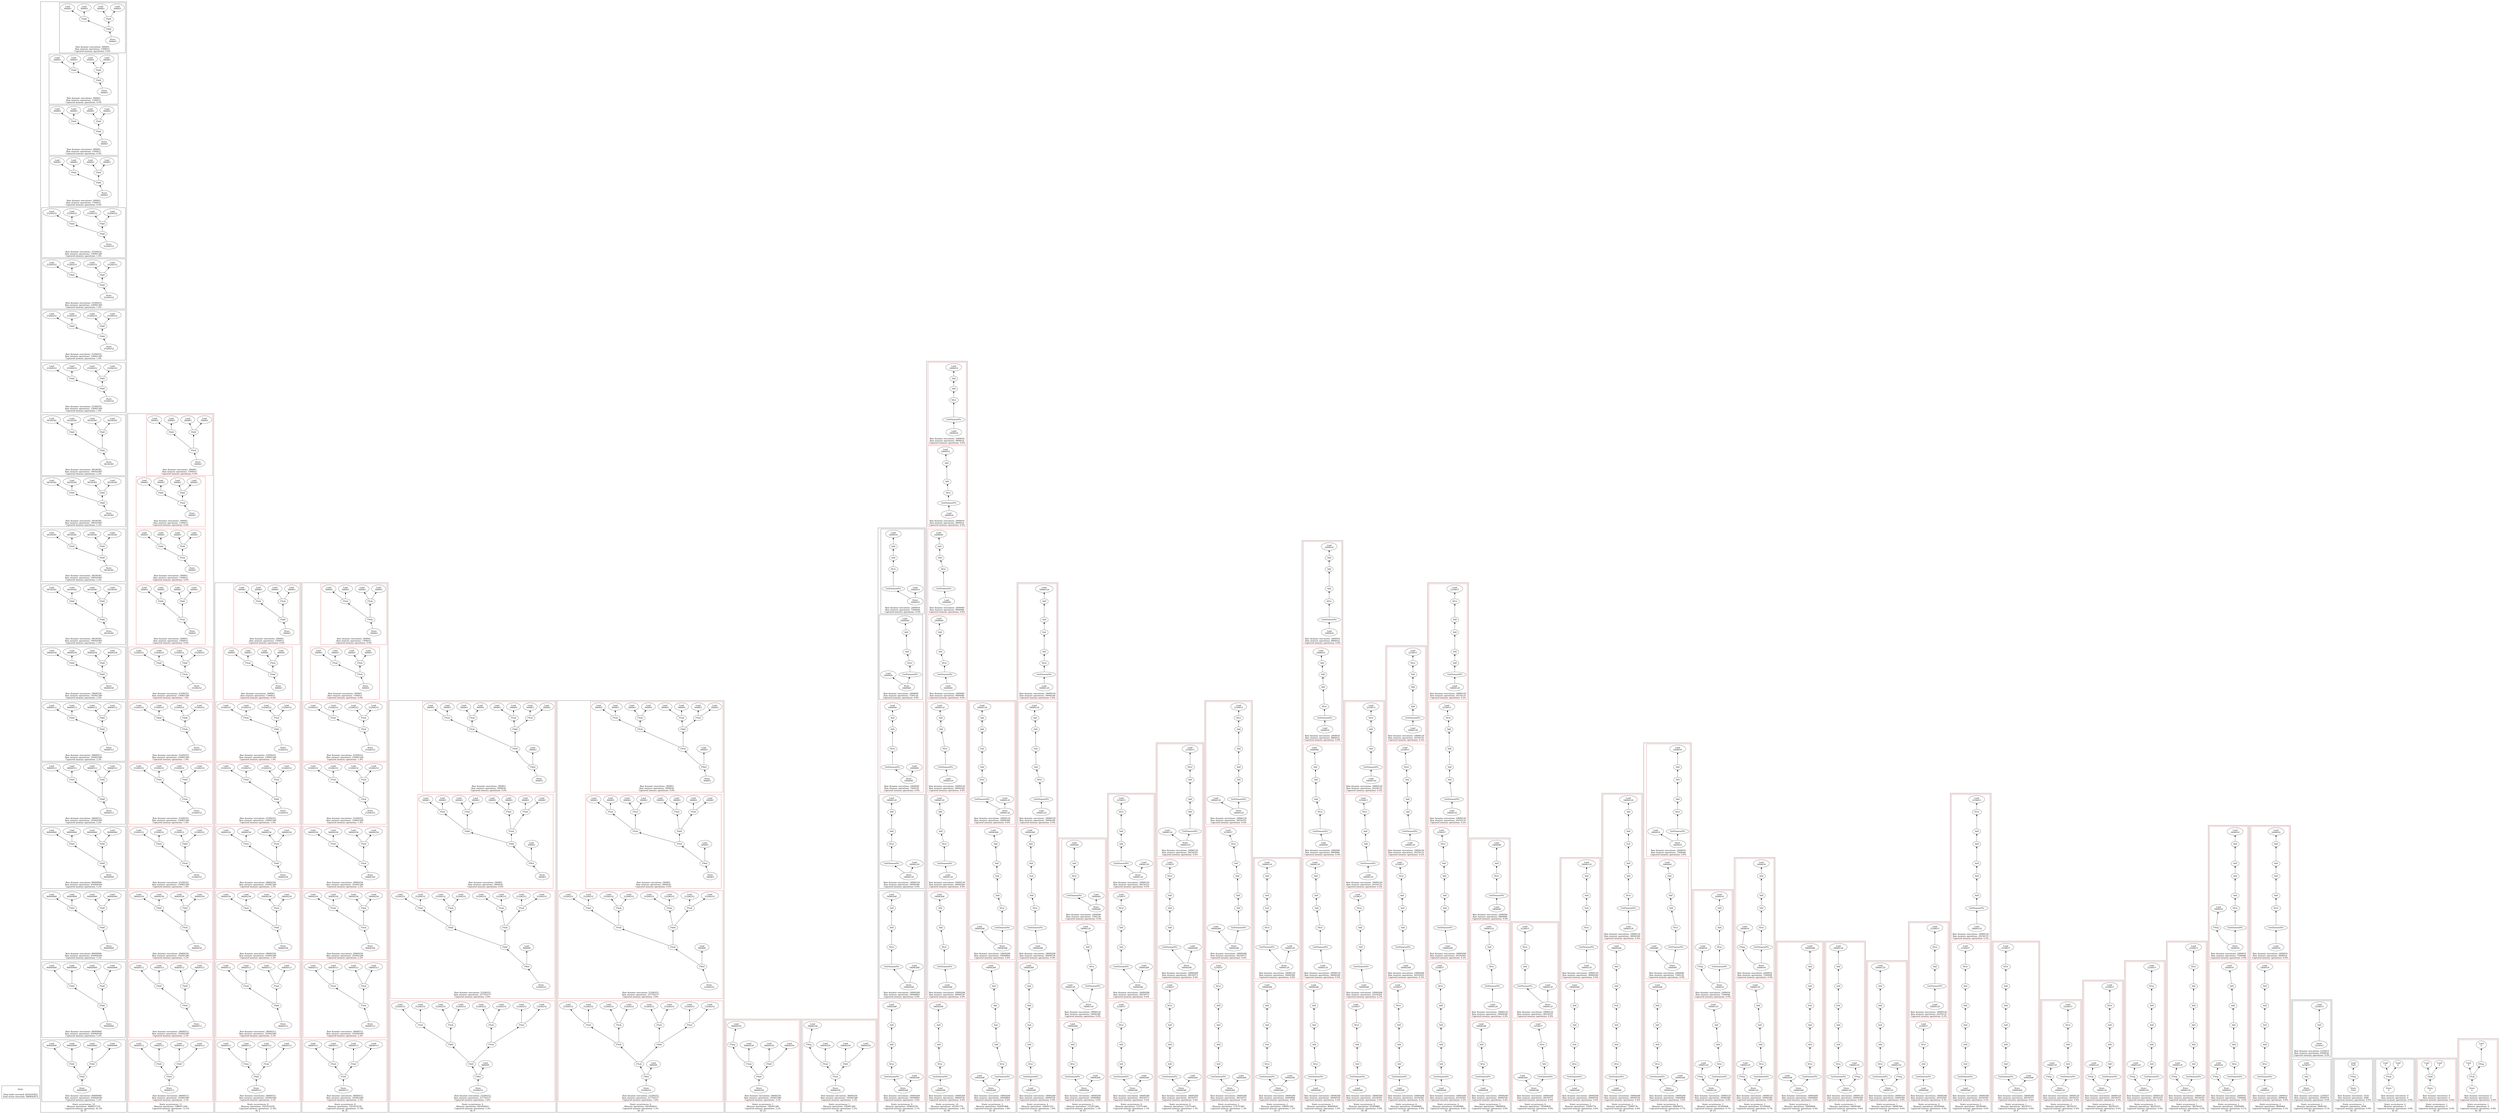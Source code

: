 strict digraph {
rankdir=BT
subgraph {
Stats [shape=plaintext]
cluster=true
label="Total loads executed: 4636245852\nTotal stores executed: 3984042872"
}
subgraph {
subgraph {
"37_3_1007" [label="FAdd"]
"37_3_1004" [label="Load\n300003"]
"37_3_1007" -> "37_3_1004"
"37_3_1015" [label="FAdd"]
"37_3_1015" -> "37_3_1007"
"37_3_995" [label="FAdd"]
"37_3_994" [label="Load\n300003"]
"37_3_995" -> "37_3_994"
"37_3_1015" -> "37_3_995"
{
rank=min
"37_3_1016" [label="Store\n300003"]
}
"37_3_1016" -> "37_3_1015"
"37_3_1006" [label="Load\n300003"]
"37_3_1007" -> "37_3_1006"
"37_3_992" [label="Load\n300003"]
"37_3_995" -> "37_3_992"
cluster=true
label="Raw dynamic executions: 300003\nRaw memory operations: 1500015\nCaptured memory operations: 0.0%"
}
subgraph {
{
rank=max
"37_4" [shape=point style=invis]
"37_4" -> "37_3_1016" [style=invis]
}
"37_4_1012" [label="FAdd"]
"37_4_1011" [label="Load\n300003"]
"37_4_1012" -> "37_4_1011"
"37_4_1000" [label="FAdd"]
"37_4_999" [label="Load\n300003"]
"37_4_1000" -> "37_4_999"
{
rank=min
"37_4_1018" [label="Store\n300003"]
}
"37_4_1017" [label="FAdd"]
"37_4_1018" -> "37_4_1017"
"37_4_1009" [label="Load\n300003"]
"37_4_1012" -> "37_4_1009"
"37_4_1017" -> "37_4_1000"
"37_4_997" [label="Load\n300003"]
"37_4_1000" -> "37_4_997"
"37_4_1017" -> "37_4_1012"
cluster=true
label="Raw dynamic executions: 300003\nRaw memory operations: 1500015\nCaptured memory operations: 0.0%"
}
subgraph {
{
rank=max
"37_5" [shape=point style=invis]
"37_5" -> "37_4_1018" [style=invis]
}
"37_5_1057" [label="FAdd"]
"37_5_1049" [label="FAdd"]
"37_5_1057" -> "37_5_1049"
"37_5_1037" [label="FAdd"]
"37_5_1036" [label="Load\n300003"]
"37_5_1037" -> "37_5_1036"
"37_5_1046" [label="Load\n300003"]
"37_5_1049" -> "37_5_1046"
"37_5_1034" [label="Load\n300003"]
"37_5_1037" -> "37_5_1034"
"37_5_1048" [label="Load\n300003"]
"37_5_1049" -> "37_5_1048"
{
rank=min
"37_5_1058" [label="Store\n300003"]
}
"37_5_1058" -> "37_5_1057"
"37_5_1057" -> "37_5_1037"
cluster=true
label="Raw dynamic executions: 300003\nRaw memory operations: 1500015\nCaptured memory operations: 0.0%"
}
subgraph {
{
rank=max
"37_6" [shape=point style=invis]
"37_6" -> "37_5_1058" [style=invis]
}
"37_6_1059" [label="FAdd"]
"37_6_1042" [label="FAdd"]
"37_6_1059" -> "37_6_1042"
"37_6_1039" [label="Load\n300003"]
"37_6_1042" -> "37_6_1039"
"37_6_1041" [label="Load\n300003"]
"37_6_1042" -> "37_6_1041"
"37_6_1054" [label="FAdd"]
"37_6_1051" [label="Load\n300003"]
"37_6_1054" -> "37_6_1051"
{
rank=min
"37_6_1060" [label="Store\n300003"]
}
"37_6_1060" -> "37_6_1059"
"37_6_1053" [label="Load\n300003"]
"37_6_1054" -> "37_6_1053"
"37_6_1059" -> "37_6_1054"
cluster=true
label="Raw dynamic executions: 300003\nRaw memory operations: 1500015\nCaptured memory operations: 0.0%"
}
subgraph {
{
rank=max
"37_11" [shape=point style=invis]
"37_11" -> "37_6_1060" [style=invis]
}
"37_11_1282" [label="FAdd"]
"37_11_1272" [label="FAdd"]
"37_11_1282" -> "37_11_1272"
{
rank=min
"37_11_1283" [label="Store\n25200252"]
}
"37_11_1283" -> "37_11_1282"
"37_11_1271" [label="Load\n25200252"]
"37_11_1272" -> "37_11_1271"
"37_11_1258" [label="FAdd"]
"37_11_1282" -> "37_11_1258"
"37_11_1255" [label="Load\n25200252"]
"37_11_1258" -> "37_11_1255"
"37_11_1257" [label="Load\n25200252"]
"37_11_1258" -> "37_11_1257"
"37_11_1269" [label="Load\n25200252"]
"37_11_1272" -> "37_11_1269"
cluster=true
label="Raw dynamic executions: 25200252\nRaw memory operations: 126001260\nCaptured memory operations: 1.4%"
}
subgraph {
{
rank=max
"37_12" [shape=point style=invis]
"37_12" -> "37_11_1283" [style=invis]
}
"37_12_1279" [label="FAdd"]
"37_12_1278" [label="Load\n25200252"]
"37_12_1279" -> "37_12_1278"
"37_12_1265" [label="FAdd"]
"37_12_1264" [label="Load\n25200252"]
"37_12_1265" -> "37_12_1264"
"37_12_1284" [label="FAdd"]
"37_12_1284" -> "37_12_1265"
{
rank=min
"37_12_1285" [label="Store\n25200252"]
}
"37_12_1285" -> "37_12_1284"
"37_12_1261" [label="Load\n25200252"]
"37_12_1265" -> "37_12_1261"
"37_12_1275" [label="Load\n25200252"]
"37_12_1279" -> "37_12_1275"
"37_12_1284" -> "37_12_1279"
cluster=true
label="Raw dynamic executions: 25200252\nRaw memory operations: 126001260\nCaptured memory operations: 1.4%"
}
subgraph {
{
rank=max
"37_13" [shape=point style=invis]
"37_13" -> "37_12_1285" [style=invis]
}
"37_13_1320" [label="FAdd"]
"37_13_1317" [label="Load\n25200252"]
"37_13_1320" -> "37_13_1317"
"37_13_1344" [label="FAdd"]
"37_13_1344" -> "37_13_1320"
"37_13_1319" [label="Load\n25200252"]
"37_13_1320" -> "37_13_1319"
"37_13_1334" [label="FAdd"]
"37_13_1331" [label="Load\n25200252"]
"37_13_1334" -> "37_13_1331"
{
rank=min
"37_13_1345" [label="Store\n25200252"]
}
"37_13_1345" -> "37_13_1344"
"37_13_1333" [label="Load\n25200252"]
"37_13_1334" -> "37_13_1333"
"37_13_1344" -> "37_13_1334"
cluster=true
label="Raw dynamic executions: 25200252\nRaw memory operations: 126001260\nCaptured memory operations: 1.4%"
}
subgraph {
{
rank=max
"37_14" [shape=point style=invis]
"37_14" -> "37_13_1345" [style=invis]
}
{
rank=min
"37_14_1347" [label="Store\n25200252"]
}
"37_14_1346" [label="FAdd"]
"37_14_1347" -> "37_14_1346"
"37_14_1327" [label="FAdd"]
"37_14_1326" [label="Load\n25200252"]
"37_14_1327" -> "37_14_1326"
"37_14_1341" [label="FAdd"]
"37_14_1337" [label="Load\n25200252"]
"37_14_1341" -> "37_14_1337"
"37_14_1346" -> "37_14_1341"
"37_14_1323" [label="Load\n25200252"]
"37_14_1327" -> "37_14_1323"
"37_14_1340" [label="Load\n25200252"]
"37_14_1341" -> "37_14_1340"
"37_14_1346" -> "37_14_1327"
cluster=true
label="Raw dynamic executions: 25200252\nRaw memory operations: 126001260\nCaptured memory operations: 1.4%"
}
subgraph {
{
rank=max
"37_7" [shape=point style=invis]
"37_7" -> "37_14_1347" [style=invis]
}
"37_7_1109" [label="FAdd"]
"37_7_1108" [label="Load\n38100381"]
"37_7_1109" -> "37_7_1108"
"37_7_1105" [label="Load\n38100381"]
"37_7_1109" -> "37_7_1105"
"37_7_1125" [label="FAdd"]
"37_7_1121" [label="Load\n38100381"]
"37_7_1125" -> "37_7_1121"
"37_7_1135" [label="FAdd"]
"37_7_1135" -> "37_7_1109"
{
rank=min
"37_7_1136" [label="Store\n38100381"]
}
"37_7_1136" -> "37_7_1135"
"37_7_1124" [label="Load\n38100381"]
"37_7_1125" -> "37_7_1124"
"37_7_1135" -> "37_7_1125"
cluster=true
label="Raw dynamic executions: 38100381\nRaw memory operations: 190501905\nCaptured memory operations: 2.2%"
}
subgraph {
{
rank=max
"37_8" [shape=point style=invis]
"37_8" -> "37_7_1136" [style=invis]
}
"37_8_1137" [label="FAdd"]
"37_8_1132" [label="FAdd"]
"37_8_1137" -> "37_8_1132"
"37_8_1128" [label="Load\n38100381"]
"37_8_1132" -> "37_8_1128"
"37_8_1116" [label="FAdd"]
"37_8_1112" [label="Load\n38100381"]
"37_8_1116" -> "37_8_1112"
"37_8_1115" [label="Load\n38100381"]
"37_8_1116" -> "37_8_1115"
{
rank=min
"37_8_1138" [label="Store\n38100381"]
}
"37_8_1138" -> "37_8_1137"
"37_8_1137" -> "37_8_1116"
"37_8_1131" [label="Load\n38100381"]
"37_8_1132" -> "37_8_1131"
cluster=true
label="Raw dynamic executions: 38100381\nRaw memory operations: 190501905\nCaptured memory operations: 2.2%"
}
subgraph {
{
rank=max
"37_9" [shape=point style=invis]
"37_9" -> "37_8_1138" [style=invis]
}
"37_9_1198" [label="FAdd"]
"37_9_1194" [label="Load\n38100381"]
"37_9_1198" -> "37_9_1194"
"37_9_1182" [label="FAdd"]
"37_9_1178" [label="Load\n38100381"]
"37_9_1182" -> "37_9_1178"
"37_9_1181" [label="Load\n38100381"]
"37_9_1182" -> "37_9_1181"
"37_9_1208" [label="FAdd"]
"37_9_1208" -> "37_9_1182"
{
rank=min
"37_9_1209" [label="Store\n38100381"]
}
"37_9_1209" -> "37_9_1208"
"37_9_1197" [label="Load\n38100381"]
"37_9_1198" -> "37_9_1197"
"37_9_1208" -> "37_9_1198"
cluster=true
label="Raw dynamic executions: 38100381\nRaw memory operations: 190501905\nCaptured memory operations: 2.2%"
}
subgraph {
{
rank=max
"37_10" [shape=point style=invis]
"37_10" -> "37_9_1209" [style=invis]
}
"37_10_1210" [label="FAdd"]
"37_10_1205" [label="FAdd"]
"37_10_1210" -> "37_10_1205"
"37_10_1189" [label="FAdd"]
"37_10_1185" [label="Load\n38100381"]
"37_10_1189" -> "37_10_1185"
"37_10_1188" [label="Load\n38100381"]
"37_10_1189" -> "37_10_1188"
"37_10_1210" -> "37_10_1189"
{
rank=min
"37_10_1211" [label="Store\n38100381"]
}
"37_10_1211" -> "37_10_1210"
"37_10_1204" [label="Load\n38100381"]
"37_10_1205" -> "37_10_1204"
"37_10_1201" [label="Load\n38100381"]
"37_10_1205" -> "37_10_1201"
cluster=true
label="Raw dynamic executions: 38100381\nRaw memory operations: 190501905\nCaptured memory operations: 2.2%"
}
subgraph {
{
rank=max
"37_0" [shape=point style=invis]
"37_0" -> "37_10_1211" [style=invis]
}
"37_0_578" [label="FAdd"]
"37_0_575" [label="Load\n38400256"]
"37_0_578" -> "37_0_575"
"37_0_577" [label="Load\n38400256"]
"37_0_578" -> "37_0_577"
{
rank=min
"37_0_593" [label="Store\n38400256"]
}
"37_0_592" [label="FAdd"]
"37_0_593" -> "37_0_592"
"37_0_561" [label="FAdd"]
"37_0_560" [label="Load\n38400256"]
"37_0_561" -> "37_0_560"
"37_0_592" -> "37_0_561"
"37_0_558" [label="Load\n38400256"]
"37_0_561" -> "37_0_558"
"37_0_592" -> "37_0_578"
cluster=true
label="Raw dynamic executions: 38400256\nRaw memory operations: 192001280\nCaptured memory operations: 2.2%"
}
subgraph {
{
rank=max
"37_1" [shape=point style=invis]
"37_1" -> "37_0_593" [style=invis]
}
"37_1_933" [label="FAdd"]
"37_1_930" [label="Load\n38400512"]
"37_1_933" -> "37_1_930"
"37_1_917" [label="FAdd"]
"37_1_914" [label="Load\n38400512"]
"37_1_917" -> "37_1_914"
"37_1_947" [label="FAdd"]
"37_1_947" -> "37_1_917"
{
rank=min
"37_1_948" [label="Store\n38400512"]
}
"37_1_948" -> "37_1_947"
"37_1_916" [label="Load\n38400512"]
"37_1_917" -> "37_1_916"
"37_1_947" -> "37_1_933"
"37_1_932" [label="Load\n38400512"]
"37_1_933" -> "37_1_932"
cluster=true
label="Raw dynamic executions: 38400512\nRaw memory operations: 192002560\nCaptured memory operations: 2.2%"
}
subgraph {
{
rank=max
"37_2" [shape=point style=invis]
"37_2" -> "37_1_948" [style=invis]
}
"37_2_926" [label="FAdd"]
"37_2_920" [label="Load\n38400512"]
"37_2_926" -> "37_2_920"
"37_2_944" [label="FAdd"]
"37_2_943" [label="Load\n38400512"]
"37_2_944" -> "37_2_943"
"37_2_925" [label="Load\n38400512"]
"37_2_926" -> "37_2_925"
"37_2_938" [label="Load\n38400512"]
"37_2_944" -> "37_2_938"
"37_2_949" [label="FAdd"]
"37_2_949" -> "37_2_944"
"37_2_949" -> "37_2_926"
{
rank=min
"37_2_950" [label="Store\n38400512"]
}
"37_2_950" -> "37_2_949"
cluster=true
label="Raw dynamic executions: 38400512\nRaw memory operations: 192002560\nCaptured memory operations: 2.2%"
}
subgraph {
{
rank=max
"37_15" [shape=point style=invis]
"37_15" -> "37_2_950" [style=invis]
}
{
rank=min
"37_15_1448" [label="Store\n90000900"]
}
"37_15_1447" [label="FAdd"]
"37_15_1448" -> "37_15_1447"
"37_15_1437" [label="FAdd"]
"37_15_1434" [label="Load\n90000900"]
"37_15_1437" -> "37_15_1434"
"37_15_1436" [label="Load\n90000900"]
"37_15_1437" -> "37_15_1436"
"37_15_1447" -> "37_15_1437"
"37_15_1423" [label="FAdd"]
"37_15_1447" -> "37_15_1423"
"37_15_1422" [label="Load\n90000900"]
"37_15_1423" -> "37_15_1422"
"37_15_1420" [label="Load\n90000900"]
"37_15_1423" -> "37_15_1420"
cluster=true
label="Raw dynamic executions: 90000900\nRaw memory operations: 450004500\nCaptured memory operations: 5.2%"
}
subgraph {
{
rank=max
"37_16" [shape=point style=invis]
"37_16" -> "37_15_1448" [style=invis]
}
"37_16_1430" [label="FAdd"]
"37_16_1426" [label="Load\n90000900"]
"37_16_1430" -> "37_16_1426"
"37_16_1444" [label="FAdd"]
"37_16_1440" [label="Load\n90000900"]
"37_16_1444" -> "37_16_1440"
"37_16_1449" [label="FAdd"]
"37_16_1449" -> "37_16_1430"
"37_16_1443" [label="Load\n90000900"]
"37_16_1444" -> "37_16_1443"
"37_16_1429" [label="Load\n90000900"]
"37_16_1430" -> "37_16_1429"
{
rank=min
"37_16_1450" [label="Store\n90000900"]
}
"37_16_1450" -> "37_16_1449"
"37_16_1449" -> "37_16_1444"
cluster=true
label="Raw dynamic executions: 90000900\nRaw memory operations: 450004500\nCaptured memory operations: 5.2%"
}
subgraph {
{
rank=max
"37_17" [shape=point style=invis]
"37_17" -> "37_16_1450" [style=invis]
}
"37_17_1530" [label="FAdd"]
"37_17_1504" [label="FAdd"]
"37_17_1530" -> "37_17_1504"
"37_17_1520" [label="FAdd"]
"37_17_1517" [label="Load\n90000900"]
"37_17_1520" -> "37_17_1517"
"37_17_1503" [label="Load\n90000900"]
"37_17_1504" -> "37_17_1503"
{
rank=min
"37_17_1531" [label="Store\n90000900"]
}
"37_17_1531" -> "37_17_1530"
"37_17_1530" -> "37_17_1520"
"37_17_1501" [label="Load\n90000900"]
"37_17_1504" -> "37_17_1501"
"37_17_1519" [label="Load\n90000900"]
"37_17_1520" -> "37_17_1519"
cluster=true
label="Raw dynamic executions: 90000900\nRaw memory operations: 450004500\nCaptured memory operations: 5.2%"
}
subgraph {
{
rank=max
"37_18" [shape=point style=invis]
"37_18" -> "37_17_1531" [style=invis]
}
"37_18_1532" [label="FAdd"]
"37_18_1527" [label="FAdd"]
"37_18_1532" -> "37_18_1527"
"37_18_1513" [label="FAdd"]
"37_18_1532" -> "37_18_1513"
"37_18_1526" [label="Load\n90000900"]
"37_18_1527" -> "37_18_1526"
"37_18_1509" [label="Load\n90000900"]
"37_18_1513" -> "37_18_1509"
"37_18_1512" [label="Load\n90000900"]
"37_18_1513" -> "37_18_1512"
"37_18_1523" [label="Load\n90000900"]
"37_18_1527" -> "37_18_1523"
{
rank=min
"37_18_1533" [label="Store\n90000900"]
}
"37_18_1533" -> "37_18_1532"
cluster=true
label="Raw dynamic executions: 90000900\nRaw memory operations: 450004500\nCaptured memory operations: 5.2%"
}
cluster=true
label="Static occurrences: 19\nMemory operations: 3648037120\nCaptured memory operations: 42.3%\nId: 37"
}
subgraph {
subgraph {
"32_3_1007" [label="FAdd"]
"32_3_1004" [label="Load\n300003"]
"32_3_1007" -> "32_3_1004"
"32_3_995" [label="FAdd"]
"32_3_994" [label="Load\n300003"]
"32_3_995" -> "32_3_994"
"32_3_1019" [label="FSub"]
"32_3_1019" -> "32_3_1007"
{
rank=min
"32_3_1020" [label="Store\n300003"]
}
"32_3_1020" -> "32_3_1019"
"32_3_1019" -> "32_3_995"
"32_3_1006" [label="Load\n300003"]
"32_3_1007" -> "32_3_1006"
"32_3_992" [label="Load\n300003"]
"32_3_995" -> "32_3_992"
cluster=true
label="Raw dynamic executions: 300003\nRaw memory operations: 1500015\nCaptured memory operations: 0.0%"
color=red
}
subgraph {
{
rank=max
"32_4" [shape=point style=invis]
"32_4" -> "32_3_1020" [style=invis]
}
"32_4_1021" [label="FSub"]
"32_4_1000" [label="FAdd"]
"32_4_1021" -> "32_4_1000"
{
rank=min
"32_4_1022" [label="Store\n300003"]
}
"32_4_1022" -> "32_4_1021"
"32_4_1012" [label="FAdd"]
"32_4_1011" [label="Load\n300003"]
"32_4_1012" -> "32_4_1011"
"32_4_999" [label="Load\n300003"]
"32_4_1000" -> "32_4_999"
"32_4_1021" -> "32_4_1012"
"32_4_1009" [label="Load\n300003"]
"32_4_1012" -> "32_4_1009"
"32_4_997" [label="Load\n300003"]
"32_4_1000" -> "32_4_997"
cluster=true
label="Raw dynamic executions: 300003\nRaw memory operations: 1500015\nCaptured memory operations: 0.0%"
color=red
}
subgraph {
{
rank=max
"32_5" [shape=point style=invis]
"32_5" -> "32_4_1022" [style=invis]
}
"32_5_1042" [label="FAdd"]
"32_5_1039" [label="Load\n300003"]
"32_5_1042" -> "32_5_1039"
"32_5_1054" [label="FAdd"]
"32_5_1051" [label="Load\n300003"]
"32_5_1054" -> "32_5_1051"
{
rank=min
"32_5_1062" [label="Store\n300003"]
}
"32_5_1061" [label="FSub"]
"32_5_1062" -> "32_5_1061"
"32_5_1041" [label="Load\n300003"]
"32_5_1042" -> "32_5_1041"
"32_5_1061" -> "32_5_1042"
"32_5_1053" [label="Load\n300003"]
"32_5_1054" -> "32_5_1053"
"32_5_1061" -> "32_5_1054"
cluster=true
label="Raw dynamic executions: 300003\nRaw memory operations: 1500015\nCaptured memory operations: 0.0%"
color=red
}
subgraph {
{
rank=max
"32_6" [shape=point style=invis]
"32_6" -> "32_5_1062" [style=invis]
}
"32_6_1037" [label="FAdd"]
"32_6_1036" [label="Load\n300003"]
"32_6_1037" -> "32_6_1036"
"32_6_1049" [label="FAdd"]
"32_6_1046" [label="Load\n300003"]
"32_6_1049" -> "32_6_1046"
"32_6_1034" [label="Load\n300003"]
"32_6_1037" -> "32_6_1034"
"32_6_1048" [label="Load\n300003"]
"32_6_1049" -> "32_6_1048"
{
rank=min
"32_6_1064" [label="Store\n300003"]
}
"32_6_1063" [label="FSub"]
"32_6_1064" -> "32_6_1063"
"32_6_1063" -> "32_6_1049"
"32_6_1063" -> "32_6_1037"
cluster=true
label="Raw dynamic executions: 300003\nRaw memory operations: 1500015\nCaptured memory operations: 0.0%"
color=red
}
subgraph {
{
rank=max
"32_7" [shape=point style=invis]
"32_7" -> "32_6_1064" [style=invis]
}
"32_7_1272" [label="FAdd"]
"32_7_1271" [label="Load\n25200252"]
"32_7_1272" -> "32_7_1271"
{
rank=min
"32_7_1287" [label="Store\n25200252"]
}
"32_7_1286" [label="FSub"]
"32_7_1287" -> "32_7_1286"
"32_7_1286" -> "32_7_1272"
"32_7_1258" [label="FAdd"]
"32_7_1255" [label="Load\n25200252"]
"32_7_1258" -> "32_7_1255"
"32_7_1257" [label="Load\n25200252"]
"32_7_1258" -> "32_7_1257"
"32_7_1286" -> "32_7_1258"
"32_7_1269" [label="Load\n25200252"]
"32_7_1272" -> "32_7_1269"
cluster=true
label="Raw dynamic executions: 25200252\nRaw memory operations: 126001260\nCaptured memory operations: 1.4%"
color=red
}
subgraph {
{
rank=max
"32_8" [shape=point style=invis]
"32_8" -> "32_7_1287" [style=invis]
}
"32_8_1288" [label="FSub"]
"32_8_1279" [label="FAdd"]
"32_8_1288" -> "32_8_1279"
"32_8_1278" [label="Load\n25200252"]
"32_8_1279" -> "32_8_1278"
"32_8_1265" [label="FAdd"]
"32_8_1288" -> "32_8_1265"
"32_8_1264" [label="Load\n25200252"]
"32_8_1265" -> "32_8_1264"
{
rank=min
"32_8_1289" [label="Store\n25200252"]
}
"32_8_1289" -> "32_8_1288"
"32_8_1261" [label="Load\n25200252"]
"32_8_1265" -> "32_8_1261"
"32_8_1275" [label="Load\n25200252"]
"32_8_1279" -> "32_8_1275"
cluster=true
label="Raw dynamic executions: 25200252\nRaw memory operations: 126001260\nCaptured memory operations: 1.4%"
color=red
}
subgraph {
{
rank=max
"32_9" [shape=point style=invis]
"32_9" -> "32_8_1289" [style=invis]
}
{
rank=min
"32_9_1349" [label="Store\n25200252"]
}
"32_9_1348" [label="FSub"]
"32_9_1349" -> "32_9_1348"
"32_9_1341" [label="FAdd"]
"32_9_1337" [label="Load\n25200252"]
"32_9_1341" -> "32_9_1337"
"32_9_1348" -> "32_9_1341"
"32_9_1327" [label="FAdd"]
"32_9_1326" [label="Load\n25200252"]
"32_9_1327" -> "32_9_1326"
"32_9_1348" -> "32_9_1327"
"32_9_1340" [label="Load\n25200252"]
"32_9_1341" -> "32_9_1340"
"32_9_1323" [label="Load\n25200252"]
"32_9_1327" -> "32_9_1323"
cluster=true
label="Raw dynamic executions: 25200252\nRaw memory operations: 126001260\nCaptured memory operations: 1.4%"
color=red
}
subgraph {
{
rank=max
"32_10" [shape=point style=invis]
"32_10" -> "32_9_1349" [style=invis]
}
"32_10_1320" [label="FAdd"]
"32_10_1317" [label="Load\n25200252"]
"32_10_1320" -> "32_10_1317"
"32_10_1350" [label="FSub"]
"32_10_1334" [label="FAdd"]
"32_10_1350" -> "32_10_1334"
"32_10_1319" [label="Load\n25200252"]
"32_10_1320" -> "32_10_1319"
{
rank=min
"32_10_1351" [label="Store\n25200252"]
}
"32_10_1351" -> "32_10_1350"
"32_10_1331" [label="Load\n25200252"]
"32_10_1334" -> "32_10_1331"
"32_10_1333" [label="Load\n25200252"]
"32_10_1334" -> "32_10_1333"
"32_10_1350" -> "32_10_1320"
cluster=true
label="Raw dynamic executions: 25200252\nRaw memory operations: 126001260\nCaptured memory operations: 1.4%"
color=red
}
subgraph {
{
rank=max
"32_0" [shape=point style=invis]
"32_0" -> "32_10_1351" [style=invis]
}
"32_0_578" [label="FAdd"]
"32_0_575" [label="Load\n38400256"]
"32_0_578" -> "32_0_575"
"32_0_596" [label="FSub"]
"32_0_561" [label="FAdd"]
"32_0_596" -> "32_0_561"
{
rank=min
"32_0_597" [label="Store\n38400256"]
}
"32_0_597" -> "32_0_596"
"32_0_596" -> "32_0_578"
"32_0_577" [label="Load\n38400256"]
"32_0_578" -> "32_0_577"
"32_0_560" [label="Load\n38400256"]
"32_0_561" -> "32_0_560"
"32_0_558" [label="Load\n38400256"]
"32_0_561" -> "32_0_558"
cluster=true
label="Raw dynamic executions: 38400256\nRaw memory operations: 192001280\nCaptured memory operations: 2.2%"
color=red
}
subgraph {
{
rank=max
"32_1" [shape=point style=invis]
"32_1" -> "32_0_597" [style=invis]
}
"32_1_951" [label="FSub"]
"32_1_933" [label="FAdd"]
"32_1_951" -> "32_1_933"
"32_1_930" [label="Load\n38400512"]
"32_1_933" -> "32_1_930"
{
rank=min
"32_1_952" [label="Store\n38400512"]
}
"32_1_952" -> "32_1_951"
"32_1_917" [label="FAdd"]
"32_1_914" [label="Load\n38400512"]
"32_1_917" -> "32_1_914"
"32_1_932" [label="Load\n38400512"]
"32_1_933" -> "32_1_932"
"32_1_916" [label="Load\n38400512"]
"32_1_917" -> "32_1_916"
"32_1_951" -> "32_1_917"
cluster=true
label="Raw dynamic executions: 38400512\nRaw memory operations: 192002560\nCaptured memory operations: 2.2%"
color=red
}
subgraph {
{
rank=max
"32_2" [shape=point style=invis]
"32_2" -> "32_1_952" [style=invis]
}
"32_2_926" [label="FAdd"]
"32_2_920" [label="Load\n38400512"]
"32_2_926" -> "32_2_920"
"32_2_944" [label="FAdd"]
"32_2_943" [label="Load\n38400512"]
"32_2_944" -> "32_2_943"
"32_2_953" [label="FSub"]
"32_2_953" -> "32_2_944"
"32_2_953" -> "32_2_926"
"32_2_925" [label="Load\n38400512"]
"32_2_926" -> "32_2_925"
"32_2_938" [label="Load\n38400512"]
"32_2_944" -> "32_2_938"
{
rank=min
"32_2_954" [label="Store\n38400512"]
}
"32_2_954" -> "32_2_953"
cluster=true
label="Raw dynamic executions: 38400512\nRaw memory operations: 192002560\nCaptured memory operations: 2.2%"
color=red
}
cluster=true
label="Static occurrences: 11\nMemory operations: 1086011500\nCaptured memory operations: 12.5%\nId: 32"
}
subgraph {
subgraph {
"2_4_1013" [label="FSub"]
"2_4_1006" [label="Load\n300003"]
"2_4_1013" -> "2_4_1006"
"2_4_1025" [label="FAdd"]
"2_4_1025" -> "2_4_1013"
"2_4_1002" [label="FSub"]
"2_4_997" [label="Load\n300003"]
"2_4_1002" -> "2_4_997"
"2_4_1025" -> "2_4_1002"
"2_4_1004" [label="Load\n300003"]
"2_4_1013" -> "2_4_1004"
"2_4_999" [label="Load\n300003"]
"2_4_1002" -> "2_4_999"
{
rank=min
"2_4_1026" [label="Store\n300003"]
}
"2_4_1026" -> "2_4_1025"
cluster=true
label="Raw dynamic executions: 300003\nRaw memory operations: 1500015\nCaptured memory operations: 0.0%"
color=red
}
subgraph {
{
rank=max
"2_5" [shape=point style=invis]
"2_5" -> "2_4_1026" [style=invis]
}
"2_5_1027" [label="FAdd"]
"2_5_1014" [label="FSub"]
"2_5_1027" -> "2_5_1014"
"2_5_1001" [label="FSub"]
"2_5_992" [label="Load\n300003"]
"2_5_1001" -> "2_5_992"
{
rank=min
"2_5_1028" [label="Store\n300003"]
}
"2_5_1028" -> "2_5_1027"
"2_5_1011" [label="Load\n300003"]
"2_5_1014" -> "2_5_1011"
"2_5_1027" -> "2_5_1001"
"2_5_1009" [label="Load\n300003"]
"2_5_1014" -> "2_5_1009"
"2_5_994" [label="Load\n300003"]
"2_5_1001" -> "2_5_994"
cluster=true
label="Raw dynamic executions: 300003\nRaw memory operations: 1500015\nCaptured memory operations: 0.0%"
color=red
}
subgraph {
{
rank=max
"2_6" [shape=point style=invis]
"2_6" -> "2_5_1028" [style=invis]
}
"2_6_1280" [label="FSub"]
"2_6_1271" [label="Load\n25200252"]
"2_6_1280" -> "2_6_1271"
"2_6_1292" [label="FAdd"]
"2_6_1292" -> "2_6_1280"
"2_6_1267" [label="FSub"]
"2_6_1264" [label="Load\n25200252"]
"2_6_1267" -> "2_6_1264"
"2_6_1261" [label="Load\n25200252"]
"2_6_1267" -> "2_6_1261"
{
rank=min
"2_6_1293" [label="Store\n25200252"]
}
"2_6_1293" -> "2_6_1292"
"2_6_1292" -> "2_6_1267"
"2_6_1269" [label="Load\n25200252"]
"2_6_1280" -> "2_6_1269"
cluster=true
label="Raw dynamic executions: 25200252\nRaw memory operations: 126001260\nCaptured memory operations: 1.4%"
color=red
}
subgraph {
{
rank=max
"2_7" [shape=point style=invis]
"2_7" -> "2_6_1293" [style=invis]
}
"2_7_1294" [label="FAdd"]
"2_7_1281" [label="FSub"]
"2_7_1294" -> "2_7_1281"
"2_7_1266" [label="FSub"]
"2_7_1294" -> "2_7_1266"
{
rank=min
"2_7_1295" [label="Store\n25200252"]
}
"2_7_1295" -> "2_7_1294"
"2_7_1257" [label="Load\n25200252"]
"2_7_1266" -> "2_7_1257"
"2_7_1255" [label="Load\n25200252"]
"2_7_1266" -> "2_7_1255"
"2_7_1278" [label="Load\n25200252"]
"2_7_1281" -> "2_7_1278"
"2_7_1275" [label="Load\n25200252"]
"2_7_1281" -> "2_7_1275"
cluster=true
label="Raw dynamic executions: 25200252\nRaw memory operations: 126001260\nCaptured memory operations: 1.4%"
color=red
}
subgraph {
{
rank=max
"2_0" [shape=point style=invis]
"2_0" -> "2_7_1295" [style=invis]
}
"2_0_604" [label="FAdd"]
"2_0_591" [label="FSub"]
"2_0_604" -> "2_0_591"
"2_0_572" [label="FSub"]
"2_0_604" -> "2_0_572"
"2_0_583" [label="Load\n38400256"]
"2_0_591" -> "2_0_583"
{
rank=min
"2_0_605" [label="Store\n38400256"]
}
"2_0_605" -> "2_0_604"
"2_0_560" [label="Load\n38400256"]
"2_0_572" -> "2_0_560"
"2_0_588" [label="Load\n38400256"]
"2_0_591" -> "2_0_588"
"2_0_558" [label="Load\n38400256"]
"2_0_572" -> "2_0_558"
cluster=true
label="Raw dynamic executions: 38400256\nRaw memory operations: 192001280\nCaptured memory operations: 2.2%"
color=red
}
subgraph {
{
rank=max
"2_1" [shape=point style=invis]
"2_1" -> "2_0_605" [style=invis]
}
"2_1_606" [label="FAdd"]
"2_1_573" [label="FSub"]
"2_1_606" -> "2_1_573"
{
rank=min
"2_1_607" [label="Store\n38400256"]
}
"2_1_607" -> "2_1_606"
"2_1_564" [label="Load\n38400256"]
"2_1_573" -> "2_1_564"
"2_1_590" [label="FSub"]
"2_1_606" -> "2_1_590"
"2_1_577" [label="Load\n38400256"]
"2_1_590" -> "2_1_577"
"2_1_570" [label="Load\n38400256"]
"2_1_573" -> "2_1_570"
"2_1_575" [label="Load\n38400256"]
"2_1_590" -> "2_1_575"
cluster=true
label="Raw dynamic executions: 38400256\nRaw memory operations: 192001280\nCaptured memory operations: 2.2%"
color=red
}
subgraph {
{
rank=max
"2_2" [shape=point style=invis]
"2_2" -> "2_1_607" [style=invis]
}
{
rank=min
"2_2_958" [label="Store\n38400512"]
}
"2_2_957" [label="FAdd"]
"2_2_958" -> "2_2_957"
"2_2_945" [label="FSub"]
"2_2_932" [label="Load\n38400512"]
"2_2_945" -> "2_2_932"
"2_2_928" [label="FSub"]
"2_2_920" [label="Load\n38400512"]
"2_2_928" -> "2_2_920"
"2_2_925" [label="Load\n38400512"]
"2_2_928" -> "2_2_925"
"2_2_930" [label="Load\n38400512"]
"2_2_945" -> "2_2_930"
"2_2_957" -> "2_2_945"
"2_2_957" -> "2_2_928"
cluster=true
label="Raw dynamic executions: 38400512\nRaw memory operations: 192002560\nCaptured memory operations: 2.2%"
color=red
}
subgraph {
{
rank=max
"2_3" [shape=point style=invis]
"2_3" -> "2_2_958" [style=invis]
}
"2_3_927" [label="FSub"]
"2_3_914" [label="Load\n38400512"]
"2_3_927" -> "2_3_914"
{
rank=min
"2_3_960" [label="Store\n38400512"]
}
"2_3_959" [label="FAdd"]
"2_3_960" -> "2_3_959"
"2_3_946" [label="FSub"]
"2_3_959" -> "2_3_946"
"2_3_959" -> "2_3_927"
"2_3_943" [label="Load\n38400512"]
"2_3_946" -> "2_3_943"
"2_3_938" [label="Load\n38400512"]
"2_3_946" -> "2_3_938"
"2_3_916" [label="Load\n38400512"]
"2_3_927" -> "2_3_916"
cluster=true
label="Raw dynamic executions: 38400512\nRaw memory operations: 192002560\nCaptured memory operations: 2.2%"
color=red
}
cluster=true
label="Static occurrences: 8\nMemory operations: 1023010230\nCaptured memory operations: 11.8%\nId: 2"
}
subgraph {
subgraph {
"21_4_1023" [label="FSub"]
"21_4_1001" [label="FSub"]
"21_4_1023" -> "21_4_1001"
"21_4_992" [label="Load\n300003"]
"21_4_1001" -> "21_4_992"
{
rank=min
"21_4_1024" [label="Store\n300003"]
}
"21_4_1024" -> "21_4_1023"
"21_4_1014" [label="FSub"]
"21_4_1011" [label="Load\n300003"]
"21_4_1014" -> "21_4_1011"
"21_4_1023" -> "21_4_1014"
"21_4_1009" [label="Load\n300003"]
"21_4_1014" -> "21_4_1009"
"21_4_994" [label="Load\n300003"]
"21_4_1001" -> "21_4_994"
cluster=true
label="Raw dynamic executions: 300003\nRaw memory operations: 1500015\nCaptured memory operations: 0.0%"
color=red
}
subgraph {
{
rank=max
"21_5" [shape=point style=invis]
"21_5" -> "21_4_1024" [style=invis]
}
"21_5_1013" [label="FSub"]
"21_5_1006" [label="Load\n300003"]
"21_5_1013" -> "21_5_1006"
"21_5_1029" [label="FSub"]
"21_5_1029" -> "21_5_1013"
{
rank=min
"21_5_1030" [label="Store\n300003"]
}
"21_5_1030" -> "21_5_1029"
"21_5_1002" [label="FSub"]
"21_5_997" [label="Load\n300003"]
"21_5_1002" -> "21_5_997"
"21_5_1029" -> "21_5_1002"
"21_5_1004" [label="Load\n300003"]
"21_5_1013" -> "21_5_1004"
"21_5_999" [label="Load\n300003"]
"21_5_1002" -> "21_5_999"
cluster=true
label="Raw dynamic executions: 300003\nRaw memory operations: 1500015\nCaptured memory operations: 0.0%"
color=red
}
subgraph {
{
rank=max
"21_6" [shape=point style=invis]
"21_6" -> "21_5_1030" [style=invis]
}
{
rank=min
"21_6_1291" [label="Store\n25200252"]
}
"21_6_1290" [label="FSub"]
"21_6_1291" -> "21_6_1290"
"21_6_1266" [label="FSub"]
"21_6_1257" [label="Load\n25200252"]
"21_6_1266" -> "21_6_1257"
"21_6_1290" -> "21_6_1266"
"21_6_1255" [label="Load\n25200252"]
"21_6_1266" -> "21_6_1255"
"21_6_1281" [label="FSub"]
"21_6_1290" -> "21_6_1281"
"21_6_1278" [label="Load\n25200252"]
"21_6_1281" -> "21_6_1278"
"21_6_1275" [label="Load\n25200252"]
"21_6_1281" -> "21_6_1275"
cluster=true
label="Raw dynamic executions: 25200252\nRaw memory operations: 126001260\nCaptured memory operations: 1.4%"
color=red
}
subgraph {
{
rank=max
"21_7" [shape=point style=invis]
"21_7" -> "21_6_1291" [style=invis]
}
"21_7_1280" [label="FSub"]
"21_7_1271" [label="Load\n25200252"]
"21_7_1280" -> "21_7_1271"
{
rank=min
"21_7_1297" [label="Store\n25200252"]
}
"21_7_1296" [label="FSub"]
"21_7_1297" -> "21_7_1296"
"21_7_1267" [label="FSub"]
"21_7_1264" [label="Load\n25200252"]
"21_7_1267" -> "21_7_1264"
"21_7_1296" -> "21_7_1280"
"21_7_1261" [label="Load\n25200252"]
"21_7_1267" -> "21_7_1261"
"21_7_1269" [label="Load\n25200252"]
"21_7_1280" -> "21_7_1269"
"21_7_1296" -> "21_7_1267"
cluster=true
label="Raw dynamic executions: 25200252\nRaw memory operations: 126001260\nCaptured memory operations: 1.4%"
color=red
}
subgraph {
{
rank=max
"21_0" [shape=point style=invis]
"21_0" -> "21_7_1297" [style=invis]
}
"21_0_600" [label="FSub"]
"21_0_591" [label="FSub"]
"21_0_600" -> "21_0_591"
"21_0_583" [label="Load\n38400256"]
"21_0_591" -> "21_0_583"
{
rank=min
"21_0_601" [label="Store\n38400256"]
}
"21_0_601" -> "21_0_600"
"21_0_572" [label="FSub"]
"21_0_560" [label="Load\n38400256"]
"21_0_572" -> "21_0_560"
"21_0_588" [label="Load\n38400256"]
"21_0_591" -> "21_0_588"
"21_0_558" [label="Load\n38400256"]
"21_0_572" -> "21_0_558"
"21_0_600" -> "21_0_572"
cluster=true
label="Raw dynamic executions: 38400256\nRaw memory operations: 192001280\nCaptured memory operations: 2.2%"
color=red
}
subgraph {
{
rank=max
"21_1" [shape=point style=invis]
"21_1" -> "21_0_601" [style=invis]
}
"21_1_602" [label="FSub"]
"21_1_590" [label="FSub"]
"21_1_602" -> "21_1_590"
{
rank=min
"21_1_603" [label="Store\n38400256"]
}
"21_1_603" -> "21_1_602"
"21_1_573" [label="FSub"]
"21_1_602" -> "21_1_573"
"21_1_564" [label="Load\n38400256"]
"21_1_573" -> "21_1_564"
"21_1_577" [label="Load\n38400256"]
"21_1_590" -> "21_1_577"
"21_1_570" [label="Load\n38400256"]
"21_1_573" -> "21_1_570"
"21_1_575" [label="Load\n38400256"]
"21_1_590" -> "21_1_575"
cluster=true
label="Raw dynamic executions: 38400256\nRaw memory operations: 192001280\nCaptured memory operations: 2.2%"
color=red
}
subgraph {
{
rank=max
"21_2" [shape=point style=invis]
"21_2" -> "21_1_603" [style=invis]
}
"21_2_927" [label="FSub"]
"21_2_914" [label="Load\n38400512"]
"21_2_927" -> "21_2_914"
"21_2_955" [label="FSub"]
"21_2_955" -> "21_2_927"
"21_2_946" [label="FSub"]
"21_2_955" -> "21_2_946"
{
rank=min
"21_2_956" [label="Store\n38400512"]
}
"21_2_956" -> "21_2_955"
"21_2_943" [label="Load\n38400512"]
"21_2_946" -> "21_2_943"
"21_2_938" [label="Load\n38400512"]
"21_2_946" -> "21_2_938"
"21_2_916" [label="Load\n38400512"]
"21_2_927" -> "21_2_916"
cluster=true
label="Raw dynamic executions: 38400512\nRaw memory operations: 192002560\nCaptured memory operations: 2.2%"
color=red
}
subgraph {
{
rank=max
"21_3" [shape=point style=invis]
"21_3" -> "21_2_956" [style=invis]
}
"21_3_961" [label="FSub"]
"21_3_945" [label="FSub"]
"21_3_961" -> "21_3_945"
"21_3_932" [label="Load\n38400512"]
"21_3_945" -> "21_3_932"
{
rank=min
"21_3_962" [label="Store\n38400512"]
}
"21_3_962" -> "21_3_961"
"21_3_928" [label="FSub"]
"21_3_920" [label="Load\n38400512"]
"21_3_928" -> "21_3_920"
"21_3_925" [label="Load\n38400512"]
"21_3_928" -> "21_3_925"
"21_3_930" [label="Load\n38400512"]
"21_3_945" -> "21_3_930"
"21_3_961" -> "21_3_928"
cluster=true
label="Raw dynamic executions: 38400512\nRaw memory operations: 192002560\nCaptured memory operations: 2.2%"
color=red
}
cluster=true
label="Static occurrences: 8\nMemory operations: 1023010230\nCaptured memory operations: 11.8%\nId: 21"
}
subgraph {
subgraph {
"9_0_1065" [label="FSub"]
"9_0_1056" [label="FSub"]
"9_0_1065" -> "9_0_1056"
{
rank=min
"9_0_1072" [label="Store\n300003"]
}
"9_0_1071" [label="FMul"]
"9_0_1072" -> "9_0_1071"
"9_0_1044" [label="FSub"]
"9_0_1039" [label="Load\n300003"]
"9_0_1044" -> "9_0_1039"
"9_0_1055" [label="FSub"]
"9_0_1048" [label="Load\n300003"]
"9_0_1055" -> "9_0_1048"
"9_0_1051" [label="Load\n300003"]
"9_0_1056" -> "9_0_1051"
"9_0_1053" [label="Load\n300003"]
"9_0_1056" -> "9_0_1053"
"9_0_1070" [label="FAdd"]
"9_0_1071" -> "9_0_1070"
"9_0_1043" [label="FSub"]
"9_0_1065" -> "9_0_1043"
"9_0_1036" [label="Load\n300003"]
"9_0_1043" -> "9_0_1036"
"9_0_1066" [label="FAdd"]
"9_0_1066" -> "9_0_1044"
"9_0_1041" [label="Load\n300003"]
"9_0_1044" -> "9_0_1041"
"9_0_1070" -> "9_0_1066"
"9_0_1032" [label="Load\n300003"]
"9_0_1071" -> "9_0_1032"
"9_0_1066" -> "9_0_1055"
"9_0_1034" [label="Load\n300003"]
"9_0_1043" -> "9_0_1034"
"9_0_1046" [label="Load\n300003"]
"9_0_1055" -> "9_0_1046"
"9_0_1070" -> "9_0_1065"
cluster=true
label="Raw dynamic executions: 300003\nRaw memory operations: 3000030\nCaptured memory operations: 0.0%"
color=red
}
subgraph {
{
rank=max
"9_1" [shape=point style=invis]
"9_1" -> "9_0_1072" [style=invis]
}
"9_1_1073" [label="FAdd"]
"9_1_1056" [label="FSub"]
"9_1_1073" -> "9_1_1056"
"9_1_1044" [label="FSub"]
"9_1_1039" [label="Load\n300003"]
"9_1_1044" -> "9_1_1039"
"9_1_1055" [label="FSub"]
"9_1_1048" [label="Load\n300003"]
"9_1_1055" -> "9_1_1048"
"9_1_1043" [label="FSub"]
"9_1_1073" -> "9_1_1043"
"9_1_1051" [label="Load\n300003"]
"9_1_1056" -> "9_1_1051"
"9_1_1053" [label="Load\n300003"]
"9_1_1056" -> "9_1_1053"
"9_1_1078" [label="FAdd"]
"9_1_1074" [label="FSub"]
"9_1_1078" -> "9_1_1074"
"9_1_1036" [label="Load\n300003"]
"9_1_1043" -> "9_1_1036"
"9_1_1074" -> "9_1_1055"
"9_1_1041" [label="Load\n300003"]
"9_1_1044" -> "9_1_1041"
"9_1_1079" [label="FMul"]
"9_1_1079" -> "9_1_1078"
"9_1_1034" [label="Load\n300003"]
"9_1_1043" -> "9_1_1034"
"9_1_1078" -> "9_1_1073"
{
rank=min
"9_1_1080" [label="Store\n300003"]
}
"9_1_1080" -> "9_1_1079"
"9_1_1046" [label="Load\n300003"]
"9_1_1055" -> "9_1_1046"
"9_1_1074" -> "9_1_1044"
"9_1_1032" [label="Load\n300003"]
"9_1_1079" -> "9_1_1032"
cluster=true
label="Raw dynamic executions: 300003\nRaw memory operations: 3000030\nCaptured memory operations: 0.0%"
color=red
}
subgraph {
{
rank=max
"9_2" [shape=point style=invis]
"9_2" -> "9_1_1080" [style=invis]
}
"9_2_1357" [label="FAdd"]
"9_2_1353" [label="FAdd"]
"9_2_1357" -> "9_2_1353"
"9_2_1352" [label="FSub"]
"9_2_1343" [label="FSub"]
"9_2_1352" -> "9_2_1343"
"9_2_1328" [label="FSub"]
"9_2_1319" [label="Load\n25200252"]
"9_2_1328" -> "9_2_1319"
"9_2_1342" [label="FSub"]
"9_2_1353" -> "9_2_1342"
"9_2_1358" [label="FMul"]
"9_2_1358" -> "9_2_1357"
{
rank=min
"9_2_1359" [label="Store\n25200252"]
}
"9_2_1359" -> "9_2_1358"
"9_2_1331" [label="Load\n25200252"]
"9_2_1342" -> "9_2_1331"
"9_2_1317" [label="Load\n25200252"]
"9_2_1328" -> "9_2_1317"
"9_2_1333" [label="Load\n25200252"]
"9_2_1342" -> "9_2_1333"
"9_2_1357" -> "9_2_1352"
"9_2_1329" [label="FSub"]
"9_2_1323" [label="Load\n25200252"]
"9_2_1329" -> "9_2_1323"
"9_2_1337" [label="Load\n25200252"]
"9_2_1343" -> "9_2_1337"
"9_2_1353" -> "9_2_1329"
"9_2_1340" [label="Load\n25200252"]
"9_2_1343" -> "9_2_1340"
"9_2_1302" [label="Load\n900009"]
"9_2_1358" -> "9_2_1302"
"9_2_1352" -> "9_2_1328"
"9_2_1326" [label="Load\n25200252"]
"9_2_1329" -> "9_2_1326"
cluster=true
label="Raw dynamic executions: 25200252\nRaw memory operations: 227702277\nCaptured memory operations: 2.6%"
color=red
}
subgraph {
{
rank=max
"9_3" [shape=point style=invis]
"9_3" -> "9_2_1359" [style=invis]
}
"9_3_1328" [label="FSub"]
"9_3_1319" [label="Load\n25200252"]
"9_3_1328" -> "9_3_1319"
"9_3_1365" [label="FAdd"]
"9_3_1360" [label="FAdd"]
"9_3_1365" -> "9_3_1360"
"9_3_1361" [label="FSub"]
"9_3_1342" [label="FSub"]
"9_3_1361" -> "9_3_1342"
"9_3_1331" [label="Load\n25200252"]
"9_3_1342" -> "9_3_1331"
"9_3_1329" [label="FSub"]
"9_3_1361" -> "9_3_1329"
"9_3_1333" [label="Load\n25200252"]
"9_3_1342" -> "9_3_1333"
"9_3_1317" [label="Load\n25200252"]
"9_3_1328" -> "9_3_1317"
"9_3_1323" [label="Load\n25200252"]
"9_3_1329" -> "9_3_1323"
"9_3_1343" [label="FSub"]
"9_3_1337" [label="Load\n25200252"]
"9_3_1343" -> "9_3_1337"
"9_3_1340" [label="Load\n25200252"]
"9_3_1343" -> "9_3_1340"
"9_3_1365" -> "9_3_1361"
{
rank=min
"9_3_1367" [label="Store\n25200252"]
}
"9_3_1366" [label="FMul"]
"9_3_1367" -> "9_3_1366"
"9_3_1302" [label="Load\n900009"]
"9_3_1366" -> "9_3_1302"
"9_3_1366" -> "9_3_1365"
"9_3_1326" [label="Load\n25200252"]
"9_3_1329" -> "9_3_1326"
"9_3_1360" -> "9_3_1328"
"9_3_1360" -> "9_3_1343"
cluster=true
label="Raw dynamic executions: 25200252\nRaw memory operations: 227702277\nCaptured memory operations: 2.6%"
color=red
}
cluster=true
label="Static occurrences: 4\nMemory operations: 461404614\nCaptured memory operations: 5.3%\nId: 9"
}
subgraph {
subgraph {
"14_0_1065" [label="FSub"]
"14_0_1056" [label="FSub"]
"14_0_1065" -> "14_0_1056"
"14_0_1067" [label="FSub"]
"14_0_1067" -> "14_0_1065"
"14_0_1044" [label="FSub"]
"14_0_1039" [label="Load\n300003"]
"14_0_1044" -> "14_0_1039"
"14_0_1055" [label="FSub"]
"14_0_1048" [label="Load\n300003"]
"14_0_1055" -> "14_0_1048"
"14_0_1051" [label="Load\n300003"]
"14_0_1056" -> "14_0_1051"
"14_0_1053" [label="Load\n300003"]
"14_0_1056" -> "14_0_1053"
"14_0_1068" [label="FMul"]
"14_0_1032" [label="Load\n300003"]
"14_0_1068" -> "14_0_1032"
"14_0_1043" [label="FSub"]
"14_0_1036" [label="Load\n300003"]
"14_0_1043" -> "14_0_1036"
"14_0_1065" -> "14_0_1043"
{
rank=min
"14_0_1069" [label="Store\n300003"]
}
"14_0_1069" -> "14_0_1068"
"14_0_1066" [label="FAdd"]
"14_0_1066" -> "14_0_1044"
"14_0_1067" -> "14_0_1066"
"14_0_1041" [label="Load\n300003"]
"14_0_1044" -> "14_0_1041"
"14_0_1034" [label="Load\n300003"]
"14_0_1043" -> "14_0_1034"
"14_0_1068" -> "14_0_1067"
"14_0_1066" -> "14_0_1055"
"14_0_1046" [label="Load\n300003"]
"14_0_1055" -> "14_0_1046"
cluster=true
label="Raw dynamic executions: 300003\nRaw memory operations: 3000030\nCaptured memory operations: 0.0%"
color=red
}
subgraph {
{
rank=max
"14_1" [shape=point style=invis]
"14_1" -> "14_0_1069" [style=invis]
}
"14_1_1075" [label="FSub"]
"14_1_1074" [label="FSub"]
"14_1_1075" -> "14_1_1074"
"14_1_1073" [label="FAdd"]
"14_1_1075" -> "14_1_1073"
"14_1_1056" [label="FSub"]
"14_1_1073" -> "14_1_1056"
{
rank=min
"14_1_1077" [label="Store\n300003"]
}
"14_1_1076" [label="FMul"]
"14_1_1077" -> "14_1_1076"
"14_1_1044" [label="FSub"]
"14_1_1039" [label="Load\n300003"]
"14_1_1044" -> "14_1_1039"
"14_1_1055" [label="FSub"]
"14_1_1048" [label="Load\n300003"]
"14_1_1055" -> "14_1_1048"
"14_1_1043" [label="FSub"]
"14_1_1073" -> "14_1_1043"
"14_1_1051" [label="Load\n300003"]
"14_1_1056" -> "14_1_1051"
"14_1_1053" [label="Load\n300003"]
"14_1_1056" -> "14_1_1053"
"14_1_1036" [label="Load\n300003"]
"14_1_1043" -> "14_1_1036"
"14_1_1074" -> "14_1_1055"
"14_1_1041" [label="Load\n300003"]
"14_1_1044" -> "14_1_1041"
"14_1_1032" [label="Load\n300003"]
"14_1_1076" -> "14_1_1032"
"14_1_1034" [label="Load\n300003"]
"14_1_1043" -> "14_1_1034"
"14_1_1074" -> "14_1_1044"
"14_1_1046" [label="Load\n300003"]
"14_1_1055" -> "14_1_1046"
"14_1_1076" -> "14_1_1075"
cluster=true
label="Raw dynamic executions: 300003\nRaw memory operations: 3000030\nCaptured memory operations: 0.0%"
color=red
}
subgraph {
{
rank=max
"14_2" [shape=point style=invis]
"14_2" -> "14_1_1077" [style=invis]
}
"14_2_1354" [label="FSub"]
"14_2_1352" [label="FSub"]
"14_2_1354" -> "14_2_1352"
"14_2_1343" [label="FSub"]
"14_2_1352" -> "14_2_1343"
"14_2_1328" [label="FSub"]
"14_2_1319" [label="Load\n25200252"]
"14_2_1328" -> "14_2_1319"
"14_2_1353" [label="FAdd"]
"14_2_1342" [label="FSub"]
"14_2_1353" -> "14_2_1342"
"14_2_1355" [label="FMul"]
"14_2_1302" [label="Load\n900009"]
"14_2_1355" -> "14_2_1302"
{
rank=min
"14_2_1356" [label="Store\n25200252"]
}
"14_2_1356" -> "14_2_1355"
"14_2_1337" [label="Load\n25200252"]
"14_2_1343" -> "14_2_1337"
"14_2_1317" [label="Load\n25200252"]
"14_2_1328" -> "14_2_1317"
"14_2_1340" [label="Load\n25200252"]
"14_2_1343" -> "14_2_1340"
"14_2_1354" -> "14_2_1353"
"14_2_1329" [label="FSub"]
"14_2_1323" [label="Load\n25200252"]
"14_2_1329" -> "14_2_1323"
"14_2_1331" [label="Load\n25200252"]
"14_2_1342" -> "14_2_1331"
"14_2_1353" -> "14_2_1329"
"14_2_1333" [label="Load\n25200252"]
"14_2_1342" -> "14_2_1333"
"14_2_1352" -> "14_2_1328"
"14_2_1326" [label="Load\n25200252"]
"14_2_1329" -> "14_2_1326"
"14_2_1355" -> "14_2_1354"
cluster=true
label="Raw dynamic executions: 25200252\nRaw memory operations: 227702277\nCaptured memory operations: 2.6%"
color=red
}
subgraph {
{
rank=max
"14_3" [shape=point style=invis]
"14_3" -> "14_2_1356" [style=invis]
}
"14_3_1362" [label="FSub"]
"14_3_1361" [label="FSub"]
"14_3_1362" -> "14_3_1361"
"14_3_1328" [label="FSub"]
"14_3_1319" [label="Load\n25200252"]
"14_3_1328" -> "14_3_1319"
"14_3_1342" [label="FSub"]
"14_3_1361" -> "14_3_1342"
{
rank=min
"14_3_1364" [label="Store\n25200252"]
}
"14_3_1363" [label="FMul"]
"14_3_1364" -> "14_3_1363"
"14_3_1331" [label="Load\n25200252"]
"14_3_1342" -> "14_3_1331"
"14_3_1333" [label="Load\n25200252"]
"14_3_1342" -> "14_3_1333"
"14_3_1302" [label="Load\n900009"]
"14_3_1363" -> "14_3_1302"
"14_3_1329" [label="FSub"]
"14_3_1323" [label="Load\n25200252"]
"14_3_1329" -> "14_3_1323"
"14_3_1361" -> "14_3_1329"
"14_3_1317" [label="Load\n25200252"]
"14_3_1328" -> "14_3_1317"
"14_3_1360" [label="FAdd"]
"14_3_1362" -> "14_3_1360"
"14_3_1343" [label="FSub"]
"14_3_1337" [label="Load\n25200252"]
"14_3_1343" -> "14_3_1337"
"14_3_1340" [label="Load\n25200252"]
"14_3_1343" -> "14_3_1340"
"14_3_1326" [label="Load\n25200252"]
"14_3_1329" -> "14_3_1326"
"14_3_1360" -> "14_3_1328"
"14_3_1363" -> "14_3_1362"
"14_3_1360" -> "14_3_1343"
cluster=true
label="Raw dynamic executions: 25200252\nRaw memory operations: 227702277\nCaptured memory operations: 2.6%"
color=red
}
cluster=true
label="Static occurrences: 4\nMemory operations: 461404614\nCaptured memory operations: 5.3%\nId: 14"
}
subgraph {
subgraph {
"22_0_598" [label="FAdd"]
"22_0_571" [label="FSub"]
"22_0_598" -> "22_0_571"
"22_0_565" [label="FNeg"]
"22_0_571" -> "22_0_565"
"22_0_589" [label="FAdd"]
"22_0_588" [label="Load\n38400256"]
"22_0_589" -> "22_0_588"
"22_0_583" [label="Load\n38400256"]
"22_0_589" -> "22_0_583"
"22_0_570" [label="Load\n38400256"]
"22_0_571" -> "22_0_570"
"22_0_564" [label="Load\n38400256"]
"22_0_565" -> "22_0_564"
"22_0_598" -> "22_0_589"
{
rank=min
"22_0_599" [label="Store\n38400256"]
}
"22_0_599" -> "22_0_598"
cluster=true
label="Raw dynamic executions: 38400256\nRaw memory operations: 192001280\nCaptured memory operations: 2.2%"
color=red
}
cluster=true
label="Static occurrences: 1\nMemory operations: 192001280\nCaptured memory operations: 2.2%\nId: 22"
}
subgraph {
subgraph {
"24_0_571" [label="FSub"]
"24_0_565" [label="FNeg"]
"24_0_571" -> "24_0_565"
{
rank=min
"24_0_595" [label="Store\n38400256"]
}
"24_0_594" [label="FSub"]
"24_0_595" -> "24_0_594"
"24_0_589" [label="FAdd"]
"24_0_583" [label="Load\n38400256"]
"24_0_589" -> "24_0_583"
"24_0_570" [label="Load\n38400256"]
"24_0_571" -> "24_0_570"
"24_0_564" [label="Load\n38400256"]
"24_0_565" -> "24_0_564"
"24_0_594" -> "24_0_589"
"24_0_594" -> "24_0_571"
"24_0_588" [label="Load\n38400256"]
"24_0_589" -> "24_0_588"
cluster=true
label="Raw dynamic executions: 38400256\nRaw memory operations: 192001280\nCaptured memory operations: 2.2%"
color=red
}
cluster=true
label="Static occurrences: 1\nMemory operations: 192001280\nCaptured memory operations: 2.2%\nId: 24"
}
subgraph {
subgraph {
"20_1_409" [label="Add"]
"20_1_406" [label="Load\n2400016"]
"20_1_409" -> "20_1_406"
{
rank=min
"20_1_434" [label="Store\n2400016"]
}
"20_1_419" [label="GetElementPtr"]
"20_1_434" -> "20_1_419"
"20_1_416" [label="Add"]
"20_1_416" -> "20_1_409"
"20_1_418" [label="SExt"]
"20_1_418" -> "20_1_416"
"20_1_428" [label="Load\n2400016"]
"20_1_434" -> "20_1_428"
"20_1_419" -> "20_1_418"
cluster=true
label="Raw dynamic executions: 2400016\nRaw memory operations: 7200048\nCaptured memory operations: 0.0%"
}
subgraph {
{
rank=max
"20_5" [shape=point style=invis]
"20_5" -> "20_1_434" [style=invis]
}
{
rank=min
"20_5_823" [label="Store\n2400040"]
}
"20_5_821" [label="Load\n2400040"]
"20_5_823" -> "20_5_821"
"20_5_806" [label="Add"]
"20_5_805" [label="Load\n2400040"]
"20_5_806" -> "20_5_805"
"20_5_812" [label="SExt"]
"20_5_811" [label="Add"]
"20_5_812" -> "20_5_811"
"20_5_811" -> "20_5_806"
"20_5_813" [label="GetElementPtr"]
"20_5_813" -> "20_5_812"
"20_5_823" -> "20_5_813"
cluster=true
label="Raw dynamic executions: 2400040\nRaw memory operations: 7200120\nCaptured memory operations: 0.0%"
}
subgraph {
{
rank=max
"20_6" [shape=point style=invis]
"20_6" -> "20_5_823" [style=invis]
}
"20_6_807" [label="Add"]
"20_6_806" [label="Add"]
"20_6_807" -> "20_6_806"
"20_6_815" [label="SExt"]
"20_6_815" -> "20_6_807"
"20_6_805" [label="Load\n2400040"]
"20_6_806" -> "20_6_805"
"20_6_816" [label="GetElementPtr"]
"20_6_816" -> "20_6_815"
{
rank=min
"20_6_824" [label="Store\n2400040"]
}
"20_6_824" -> "20_6_816"
"20_6_810" [label="Load\n2400040"]
"20_6_824" -> "20_6_810"
cluster=true
label="Raw dynamic executions: 2400040\nRaw memory operations: 7200120\nCaptured memory operations: 0.0%"
color=red
}
subgraph {
{
rank=max
"20_0" [shape=point style=invis]
"20_0" -> "20_6_824" [style=invis]
}
{
rank=min
"20_0_360" [label="Store\n18000120"]
}
"20_0_351" [label="GetElementPtr"]
"20_0_360" -> "20_0_351"
"20_0_350" [label="SExt"]
"20_0_343" [label="Add"]
"20_0_350" -> "20_0_343"
"20_0_345" [label="Load\n18000120"]
"20_0_360" -> "20_0_345"
"20_0_323" [label="Add"]
"20_0_322" [label="Load\n18000120"]
"20_0_323" -> "20_0_322"
"20_0_351" -> "20_0_350"
"20_0_343" -> "20_0_323"
cluster=true
label="Raw dynamic executions: 18000120\nRaw memory operations: 54000360\nCaptured memory operations: 0.6%"
}
subgraph {
{
rank=max
"20_3" [shape=point style=invis]
"20_3" -> "20_0_360" [style=invis]
}
"20_3_727" [label="Add"]
"20_3_726" [label="Load\n18000268"]
"20_3_727" -> "20_3_726"
{
rank=min
"20_3_743" [label="Store\n18000268"]
}
"20_3_738" [label="GetElementPtr"]
"20_3_743" -> "20_3_738"
"20_3_736" [label="Add"]
"20_3_736" -> "20_3_727"
"20_3_732" [label="Load\n18000268"]
"20_3_743" -> "20_3_732"
"20_3_737" [label="SExt"]
"20_3_738" -> "20_3_737"
"20_3_737" -> "20_3_736"
cluster=true
label="Raw dynamic executions: 18000268\nRaw memory operations: 54000804\nCaptured memory operations: 0.6%"
}
subgraph {
{
rank=max
"20_4" [shape=point style=invis]
"20_4" -> "20_3_743" [style=invis]
}
{
rank=min
"20_4_760" [label="Store\n18000268"]
}
"20_4_752" [label="GetElementPtr"]
"20_4_760" -> "20_4_752"
"20_4_751" [label="SExt"]
"20_4_752" -> "20_4_751"
"20_4_727" [label="Add"]
"20_4_726" [label="Load\n18000268"]
"20_4_727" -> "20_4_726"
"20_4_745" [label="Add"]
"20_4_751" -> "20_4_745"
"20_4_747" [label="Load\n18000268"]
"20_4_760" -> "20_4_747"
"20_4_745" -> "20_4_727"
cluster=true
label="Raw dynamic executions: 18000268\nRaw memory operations: 54000804\nCaptured memory operations: 0.6%"
color=red
}
cluster=true
label="Static occurrences: 9\nMemory operations: 183602256\nCaptured memory operations: 2.1%\nId: 20"
}
subgraph {
subgraph {
"40_2_409" [label="Add"]
"40_2_406" [label="Load\n2400016"]
"40_2_409" -> "40_2_406"
"40_2_411" [label="SExt"]
"40_2_410" [label="Add"]
"40_2_411" -> "40_2_410"
{
rank=min
"40_2_413" [label="Load\n2400016"]
}
"40_2_412" [label="GetElementPtr"]
"40_2_413" -> "40_2_412"
"40_2_412" -> "40_2_411"
"40_2_410" -> "40_2_409"
cluster=true
label="Raw dynamic executions: 2400016\nRaw memory operations: 4800032\nCaptured memory operations: 0.0%"
color=red
}
subgraph {
{
rank=max
"40_3" [shape=point style=invis]
"40_3" -> "40_2_413" [style=invis]
}
"40_3_409" [label="Add"]
"40_3_406" [label="Load\n2400016"]
"40_3_409" -> "40_3_406"
"40_3_416" [label="Add"]
"40_3_416" -> "40_3_409"
"40_3_418" [label="SExt"]
"40_3_418" -> "40_3_416"
{
rank=min
"40_3_420" [label="Load\n2400016"]
}
"40_3_419" [label="GetElementPtr"]
"40_3_420" -> "40_3_419"
"40_3_419" -> "40_3_418"
cluster=true
label="Raw dynamic executions: 2400016\nRaw memory operations: 4800032\nCaptured memory operations: 0.0%"
color=red
}
subgraph {
{
rank=max
"40_10" [shape=point style=invis]
"40_10" -> "40_3_420" [style=invis]
}
"40_10_806" [label="Add"]
"40_10_805" [label="Load\n2400040"]
"40_10_806" -> "40_10_805"
{
rank=min
"40_10_814" [label="Load\n2400040"]
}
"40_10_813" [label="GetElementPtr"]
"40_10_814" -> "40_10_813"
"40_10_812" [label="SExt"]
"40_10_811" [label="Add"]
"40_10_812" -> "40_10_811"
"40_10_811" -> "40_10_806"
"40_10_813" -> "40_10_812"
cluster=true
label="Raw dynamic executions: 2400040\nRaw memory operations: 4800080\nCaptured memory operations: 0.0%"
color=red
}
subgraph {
{
rank=max
"40_11" [shape=point style=invis]
"40_11" -> "40_10_814" [style=invis]
}
"40_11_807" [label="Add"]
"40_11_806" [label="Add"]
"40_11_807" -> "40_11_806"
"40_11_815" [label="SExt"]
"40_11_815" -> "40_11_807"
"40_11_805" [label="Load\n2400040"]
"40_11_806" -> "40_11_805"
{
rank=min
"40_11_817" [label="Load\n2400040"]
}
"40_11_816" [label="GetElementPtr"]
"40_11_817" -> "40_11_816"
"40_11_816" -> "40_11_815"
cluster=true
label="Raw dynamic executions: 2400040\nRaw memory operations: 4800080\nCaptured memory operations: 0.0%"
color=red
}
subgraph {
{
rank=max
"40_0" [shape=point style=invis]
"40_0" -> "40_11_817" [style=invis]
}
"40_0_323" [label="Add"]
"40_0_322" [label="Load\n18000120"]
"40_0_323" -> "40_0_322"
"40_0_335" [label="GetElementPtr"]
"40_0_334" [label="SExt"]
"40_0_335" -> "40_0_334"
"40_0_333" [label="Add"]
"40_0_334" -> "40_0_333"
"40_0_333" -> "40_0_323"
{
rank=min
"40_0_336" [label="Load\n18000120"]
}
"40_0_336" -> "40_0_335"
cluster=true
label="Raw dynamic executions: 18000120\nRaw memory operations: 36000240\nCaptured memory operations: 0.4%"
color=red
}
subgraph {
{
rank=max
"40_1" [shape=point style=invis]
"40_1" -> "40_0_336" [style=invis]
}
"40_1_323" [label="Add"]
"40_1_322" [label="Load\n18000120"]
"40_1_323" -> "40_1_322"
"40_1_350" [label="SExt"]
"40_1_343" [label="Add"]
"40_1_350" -> "40_1_343"
"40_1_351" [label="GetElementPtr"]
"40_1_351" -> "40_1_350"
"40_1_343" -> "40_1_323"
{
rank=min
"40_1_352" [label="Load\n18000120"]
}
"40_1_352" -> "40_1_351"
cluster=true
label="Raw dynamic executions: 18000120\nRaw memory operations: 36000240\nCaptured memory operations: 0.4%"
color=red
}
subgraph {
{
rank=max
"40_8" [shape=point style=invis]
"40_8" -> "40_1_352" [style=invis]
}
"40_8_727" [label="Add"]
"40_8_726" [label="Load\n18000268"]
"40_8_727" -> "40_8_726"
{
rank=min
"40_8_739" [label="Load\n18000268"]
}
"40_8_738" [label="GetElementPtr"]
"40_8_739" -> "40_8_738"
"40_8_736" [label="Add"]
"40_8_736" -> "40_8_727"
"40_8_737" [label="SExt"]
"40_8_738" -> "40_8_737"
"40_8_737" -> "40_8_736"
cluster=true
label="Raw dynamic executions: 18000268\nRaw memory operations: 36000536\nCaptured memory operations: 0.4%"
color=red
}
subgraph {
{
rank=max
"40_9" [shape=point style=invis]
"40_9" -> "40_8_739" [style=invis]
}
"40_9_752" [label="GetElementPtr"]
"40_9_751" [label="SExt"]
"40_9_752" -> "40_9_751"
"40_9_727" [label="Add"]
"40_9_726" [label="Load\n18000268"]
"40_9_727" -> "40_9_726"
"40_9_745" [label="Add"]
"40_9_751" -> "40_9_745"
{
rank=min
"40_9_753" [label="Load\n18000268"]
}
"40_9_753" -> "40_9_752"
"40_9_745" -> "40_9_727"
cluster=true
label="Raw dynamic executions: 18000268\nRaw memory operations: 36000536\nCaptured memory operations: 0.4%"
color=red
}
cluster=true
label="Static occurrences: 14\nMemory operations: 163201776\nCaptured memory operations: 1.8%\nId: 40"
}
subgraph {
subgraph {
"16_0_383" [label="Add"]
"16_0_363" [label="Sub"]
"16_0_383" -> "16_0_363"
{
rank=min
"16_0_400" [label="Store\n18000120"]
}
"16_0_391" [label="GetElementPtr"]
"16_0_400" -> "16_0_391"
"16_0_385" [label="Load\n18000120"]
"16_0_400" -> "16_0_385"
"16_0_323" [label="Add"]
"16_0_322" [label="Load\n18000120"]
"16_0_323" -> "16_0_322"
"16_0_390" [label="SExt"]
"16_0_390" -> "16_0_383"
"16_0_391" -> "16_0_390"
"16_0_343" [label="Add"]
"16_0_343" -> "16_0_323"
"16_0_363" -> "16_0_343"
cluster=true
label="Raw dynamic executions: 18000120\nRaw memory operations: 54000360\nCaptured memory operations: 0.6%"
color=red
}
subgraph {
{
rank=max
"16_1" [shape=point style=invis]
"16_1" -> "16_0_400" [style=invis]
}
{
rank=min
"16_1_779" [label="Store\n18000268"]
}
"16_1_768" [label="Load\n18000268"]
"16_1_779" -> "16_1_768"
"16_1_727" [label="Add"]
"16_1_726" [label="Load\n18000268"]
"16_1_727" -> "16_1_726"
"16_1_774" [label="GetElementPtr"]
"16_1_773" [label="SExt"]
"16_1_774" -> "16_1_773"
"16_1_772" [label="Add"]
"16_1_773" -> "16_1_772"
"16_1_763" [label="Sub"]
"16_1_745" [label="Add"]
"16_1_763" -> "16_1_745"
"16_1_779" -> "16_1_774"
"16_1_772" -> "16_1_763"
"16_1_745" -> "16_1_727"
cluster=true
label="Raw dynamic executions: 18000268\nRaw memory operations: 54000804\nCaptured memory operations: 0.6%"
color=red
}
subgraph {
{
rank=max
"16_2" [shape=point style=invis]
"16_2" -> "16_1_779" [style=invis]
}
"16_2_787" [label="SExt"]
"16_2_781" [label="Add"]
"16_2_787" -> "16_2_781"
{
rank=min
"16_2_796" [label="Store\n18000268"]
}
"16_2_783" [label="Load\n18000268"]
"16_2_796" -> "16_2_783"
"16_2_727" [label="Add"]
"16_2_726" [label="Load\n18000268"]
"16_2_727" -> "16_2_726"
"16_2_763" [label="Sub"]
"16_2_781" -> "16_2_763"
"16_2_745" [label="Add"]
"16_2_763" -> "16_2_745"
"16_2_788" [label="GetElementPtr"]
"16_2_796" -> "16_2_788"
"16_2_788" -> "16_2_787"
"16_2_745" -> "16_2_727"
cluster=true
label="Raw dynamic executions: 18000268\nRaw memory operations: 54000804\nCaptured memory operations: 0.6%"
color=red
}
cluster=true
label="Static occurrences: 3\nMemory operations: 162001968\nCaptured memory operations: 1.8%\nId: 16"
}
subgraph {
subgraph {
"13_0_375" [label="GetElementPtr"]
"13_0_374" [label="SExt"]
"13_0_375" -> "13_0_374"
"13_0_373" [label="Add"]
"13_0_374" -> "13_0_373"
"13_0_323" [label="Add"]
"13_0_322" [label="Load\n18000120"]
"13_0_323" -> "13_0_322"
{
rank=min
"13_0_376" [label="Load\n18000120"]
}
"13_0_376" -> "13_0_375"
"13_0_363" [label="Sub"]
"13_0_373" -> "13_0_363"
"13_0_343" [label="Add"]
"13_0_343" -> "13_0_323"
"13_0_363" -> "13_0_343"
cluster=true
label="Raw dynamic executions: 18000120\nRaw memory operations: 36000240\nCaptured memory operations: 0.4%"
color=red
}
subgraph {
{
rank=max
"13_1" [shape=point style=invis]
"13_1" -> "13_0_376" [style=invis]
}
"13_1_383" [label="Add"]
"13_1_363" [label="Sub"]
"13_1_383" -> "13_1_363"
"13_1_390" [label="SExt"]
"13_1_390" -> "13_1_383"
"13_1_323" [label="Add"]
"13_1_322" [label="Load\n18000120"]
"13_1_323" -> "13_1_322"
"13_1_391" [label="GetElementPtr"]
"13_1_391" -> "13_1_390"
{
rank=min
"13_1_392" [label="Load\n18000120"]
}
"13_1_392" -> "13_1_391"
"13_1_343" [label="Add"]
"13_1_343" -> "13_1_323"
"13_1_363" -> "13_1_343"
cluster=true
label="Raw dynamic executions: 18000120\nRaw memory operations: 36000240\nCaptured memory operations: 0.4%"
color=red
}
subgraph {
{
rank=max
"13_2" [shape=point style=invis]
"13_2" -> "13_1_392" [style=invis]
}
{
rank=min
"13_2_775" [label="Load\n18000268"]
}
"13_2_774" [label="GetElementPtr"]
"13_2_775" -> "13_2_774"
"13_2_773" [label="SExt"]
"13_2_774" -> "13_2_773"
"13_2_727" [label="Add"]
"13_2_726" [label="Load\n18000268"]
"13_2_727" -> "13_2_726"
"13_2_772" [label="Add"]
"13_2_773" -> "13_2_772"
"13_2_763" [label="Sub"]
"13_2_745" [label="Add"]
"13_2_763" -> "13_2_745"
"13_2_772" -> "13_2_763"
"13_2_745" -> "13_2_727"
cluster=true
label="Raw dynamic executions: 18000268\nRaw memory operations: 36000536\nCaptured memory operations: 0.4%"
color=red
}
subgraph {
{
rank=max
"13_3" [shape=point style=invis]
"13_3" -> "13_2_775" [style=invis]
}
{
rank=min
"13_3_789" [label="Load\n18000268"]
}
"13_3_788" [label="GetElementPtr"]
"13_3_789" -> "13_3_788"
"13_3_787" [label="SExt"]
"13_3_781" [label="Add"]
"13_3_787" -> "13_3_781"
"13_3_727" [label="Add"]
"13_3_726" [label="Load\n18000268"]
"13_3_727" -> "13_3_726"
"13_3_763" [label="Sub"]
"13_3_781" -> "13_3_763"
"13_3_745" [label="Add"]
"13_3_763" -> "13_3_745"
"13_3_788" -> "13_3_787"
"13_3_745" -> "13_3_727"
cluster=true
label="Raw dynamic executions: 18000268\nRaw memory operations: 36000536\nCaptured memory operations: 0.4%"
color=red
}
cluster=true
label="Static occurrences: 4\nMemory operations: 144001552\nCaptured memory operations: 1.6%\nId: 13"
}
subgraph {
subgraph {
"43_3_808" [label="SExt"]
"43_3_806" [label="Add"]
"43_3_808" -> "43_3_806"
{
rank=min
"43_3_822" [label="Store\n2400040"]
}
"43_3_809" [label="GetElementPtr"]
"43_3_822" -> "43_3_809"
"43_3_805" [label="Load\n2400040"]
"43_3_806" -> "43_3_805"
"43_3_809" -> "43_3_808"
"43_3_817" [label="Load\n2400040"]
"43_3_822" -> "43_3_817"
cluster=true
label="Raw dynamic executions: 2400040\nRaw memory operations: 7200120\nCaptured memory operations: 0.0%"
color=red
}
subgraph {
{
rank=max
"43_0" [shape=point style=invis]
"43_0" -> "43_3_822" [style=invis]
}
"43_0_323" [label="Add"]
"43_0_322" [label="Load\n18000120"]
"43_0_323" -> "43_0_322"
{
rank=min
"43_0_340" [label="Store\n18000120"]
}
"43_0_325" [label="Load\n18000120"]
"43_0_340" -> "43_0_325"
"43_0_330" [label="SExt"]
"43_0_330" -> "43_0_323"
"43_0_331" [label="GetElementPtr"]
"43_0_340" -> "43_0_331"
"43_0_331" -> "43_0_330"
cluster=true
label="Raw dynamic executions: 18000120\nRaw memory operations: 54000360\nCaptured memory operations: 0.6%"
color=red
}
subgraph {
{
rank=max
"43_2" [shape=point style=invis]
"43_2" -> "43_0_340" [style=invis]
}
"43_2_733" [label="SExt"]
"43_2_727" [label="Add"]
"43_2_733" -> "43_2_727"
"43_2_726" [label="Load\n18000268"]
"43_2_727" -> "43_2_726"
{
rank=min
"43_2_742" [label="Store\n18000268"]
}
"43_2_734" [label="GetElementPtr"]
"43_2_742" -> "43_2_734"
"43_2_729" [label="Load\n18000268"]
"43_2_742" -> "43_2_729"
"43_2_734" -> "43_2_733"
cluster=true
label="Raw dynamic executions: 18000268\nRaw memory operations: 54000804\nCaptured memory operations: 0.6%"
color=red
}
cluster=true
label="Static occurrences: 5\nMemory operations: 115201284\nCaptured memory operations: 1.3%\nId: 43"
}
subgraph {
subgraph {
"39_0_344" [label="GetElementPtr"]
"39_0_342" [label="Add"]
"39_0_344" -> "39_0_342"
{
rank=min
"39_0_358" [label="Store\n18000120"]
}
"39_0_358" -> "39_0_344"
"39_0_314" [label="SExt"]
"39_0_313" [label="Load\n2250015"]
"39_0_314" -> "39_0_313"
"39_0_320" [label="Add"]
"39_0_320" -> "39_0_314"
"39_0_352" [label="Load\n18000120"]
"39_0_358" -> "39_0_352"
"39_0_342" -> "39_0_320"
cluster=true
label="Raw dynamic executions: 18000120\nRaw memory operations: 38250255\nCaptured memory operations: 0.4%"
color=red
}
subgraph {
{
rank=max
"39_2" [shape=point style=invis]
"39_2" -> "39_0_358" [style=invis]
}
"39_2_724" [label="Add"]
"39_2_718" [label="SExt"]
"39_2_724" -> "39_2_718"
{
rank=min
"39_2_741" [label="Store\n18000268"]
}
"39_2_731" [label="GetElementPtr"]
"39_2_741" -> "39_2_731"
"39_2_739" [label="Load\n18000268"]
"39_2_741" -> "39_2_739"
"39_2_730" [label="Add"]
"39_2_730" -> "39_2_724"
"39_2_717" [label="Load\n2250037"]
"39_2_718" -> "39_2_717"
"39_2_731" -> "39_2_730"
cluster=true
label="Raw dynamic executions: 18000268\nRaw memory operations: 38250573\nCaptured memory operations: 0.4%"
color=red
}
subgraph {
{
rank=max
"39_3" [shape=point style=invis]
"39_3" -> "39_2_741" [style=invis]
}
"39_3_724" [label="Add"]
"39_3_718" [label="SExt"]
"39_3_724" -> "39_3_718"
"39_3_744" [label="Add"]
"39_3_744" -> "39_3_724"
{
rank=min
"39_3_758" [label="Store\n18000268"]
}
"39_3_746" [label="GetElementPtr"]
"39_3_758" -> "39_3_746"
"39_3_717" [label="Load\n2250037"]
"39_3_718" -> "39_3_717"
"39_3_753" [label="Load\n18000268"]
"39_3_758" -> "39_3_753"
"39_3_746" -> "39_3_744"
cluster=true
label="Raw dynamic executions: 18000268\nRaw memory operations: 38250573\nCaptured memory operations: 0.4%"
color=red
}
cluster=true
label="Static occurrences: 6\nMemory operations: 114751401\nCaptured memory operations: 1.3%\nId: 39"
}
subgraph {
subgraph {
"42_0_314" [label="SExt"]
"42_0_313" [label="Load\n2250015"]
"42_0_314" -> "42_0_313"
"42_0_320" [label="Add"]
"42_0_320" -> "42_0_314"
{
rank=min
"42_0_378" [label="Store\n18000120"]
}
"42_0_372" [label="Load\n18000120"]
"42_0_378" -> "42_0_372"
"42_0_342" [label="Add"]
"42_0_342" -> "42_0_320"
"42_0_362" [label="Add"]
"42_0_362" -> "42_0_342"
"42_0_364" [label="GetElementPtr"]
"42_0_364" -> "42_0_362"
"42_0_378" -> "42_0_364"
cluster=true
label="Raw dynamic executions: 18000120\nRaw memory operations: 38250255\nCaptured memory operations: 0.4%"
color=red
}
subgraph {
{
rank=max
"42_1" [shape=point style=invis]
"42_1" -> "42_0_378" [style=invis]
}
"42_1_724" [label="Add"]
"42_1_718" [label="SExt"]
"42_1_724" -> "42_1_718"
"42_1_749" [label="GetElementPtr"]
"42_1_748" [label="Add"]
"42_1_749" -> "42_1_748"
"42_1_744" [label="Add"]
"42_1_744" -> "42_1_724"
"42_1_748" -> "42_1_744"
{
rank=min
"42_1_759" [label="Store\n18000268"]
}
"42_1_759" -> "42_1_749"
"42_1_717" [label="Load\n2250037"]
"42_1_718" -> "42_1_717"
"42_1_757" [label="Load\n18000268"]
"42_1_759" -> "42_1_757"
cluster=true
label="Raw dynamic executions: 18000268\nRaw memory operations: 38250573\nCaptured memory operations: 0.4%"
color=red
}
subgraph {
{
rank=max
"42_2" [shape=point style=invis]
"42_2" -> "42_1_759" [style=invis]
}
"42_2_724" [label="Add"]
"42_2_718" [label="SExt"]
"42_2_724" -> "42_2_718"
{
rank=min
"42_2_776" [label="Store\n18000268"]
}
"42_2_764" [label="GetElementPtr"]
"42_2_776" -> "42_2_764"
"42_2_744" [label="Add"]
"42_2_744" -> "42_2_724"
"42_2_717" [label="Load\n2250037"]
"42_2_718" -> "42_2_717"
"42_2_762" [label="Add"]
"42_2_762" -> "42_2_744"
"42_2_764" -> "42_2_762"
"42_2_771" [label="Load\n18000268"]
"42_2_776" -> "42_2_771"
cluster=true
label="Raw dynamic executions: 18000268\nRaw memory operations: 38250573\nCaptured memory operations: 0.4%"
color=red
}
cluster=true
label="Static occurrences: 4\nMemory operations: 114751401\nCaptured memory operations: 1.3%\nId: 42"
}
subgraph {
subgraph {
{
rank=min
"36_0_398" [label="Store\n18000120"]
}
"36_0_392" [label="Load\n18000120"]
"36_0_398" -> "36_0_392"
"36_0_314" [label="SExt"]
"36_0_313" [label="Load\n2250015"]
"36_0_314" -> "36_0_313"
"36_0_320" [label="Add"]
"36_0_320" -> "36_0_314"
"36_0_362" [label="Add"]
"36_0_342" [label="Add"]
"36_0_362" -> "36_0_342"
"36_0_342" -> "36_0_320"
"36_0_384" [label="GetElementPtr"]
"36_0_398" -> "36_0_384"
"36_0_382" [label="Add"]
"36_0_382" -> "36_0_362"
"36_0_384" -> "36_0_382"
cluster=true
label="Raw dynamic executions: 18000120\nRaw memory operations: 38250255\nCaptured memory operations: 0.4%"
color=red
}
subgraph {
{
rank=max
"36_1" [shape=point style=invis]
"36_1" -> "36_0_398" [style=invis]
}
"36_1_724" [label="Add"]
"36_1_718" [label="SExt"]
"36_1_724" -> "36_1_718"
{
rank=min
"36_1_777" [label="Store\n18000268"]
}
"36_1_775" [label="Load\n18000268"]
"36_1_777" -> "36_1_775"
"36_1_766" [label="Add"]
"36_1_762" [label="Add"]
"36_1_766" -> "36_1_762"
"36_1_767" [label="GetElementPtr"]
"36_1_767" -> "36_1_766"
"36_1_744" [label="Add"]
"36_1_744" -> "36_1_724"
"36_1_777" -> "36_1_767"
"36_1_717" [label="Load\n2250037"]
"36_1_718" -> "36_1_717"
"36_1_762" -> "36_1_744"
cluster=true
label="Raw dynamic executions: 18000268\nRaw memory operations: 38250573\nCaptured memory operations: 0.4%"
color=red
}
subgraph {
{
rank=max
"36_2" [shape=point style=invis]
"36_2" -> "36_1_777" [style=invis]
}
"36_2_724" [label="Add"]
"36_2_718" [label="SExt"]
"36_2_724" -> "36_2_718"
"36_2_782" [label="GetElementPtr"]
"36_2_780" [label="Add"]
"36_2_782" -> "36_2_780"
"36_2_744" [label="Add"]
"36_2_744" -> "36_2_724"
{
rank=min
"36_2_794" [label="Store\n18000268"]
}
"36_2_789" [label="Load\n18000268"]
"36_2_794" -> "36_2_789"
"36_2_717" [label="Load\n2250037"]
"36_2_718" -> "36_2_717"
"36_2_762" [label="Add"]
"36_2_762" -> "36_2_744"
"36_2_794" -> "36_2_782"
"36_2_780" -> "36_2_762"
cluster=true
label="Raw dynamic executions: 18000268\nRaw memory operations: 38250573\nCaptured memory operations: 0.4%"
color=red
}
cluster=true
label="Static occurrences: 3\nMemory operations: 114751401\nCaptured memory operations: 1.3%\nId: 36"
}
subgraph {
subgraph {
"11_0_363" [label="Sub"]
"11_0_343" [label="Add"]
"11_0_363" -> "11_0_343"
"11_0_370" [label="SExt"]
"11_0_370" -> "11_0_363"
"11_0_371" [label="GetElementPtr"]
"11_0_371" -> "11_0_370"
{
rank=min
"11_0_380" [label="Store\n18000120"]
}
"11_0_380" -> "11_0_371"
"11_0_323" [label="Add"]
"11_0_322" [label="Load\n18000120"]
"11_0_323" -> "11_0_322"
"11_0_343" -> "11_0_323"
"11_0_365" [label="Load\n18000120"]
"11_0_380" -> "11_0_365"
cluster=true
label="Raw dynamic executions: 18000120\nRaw memory operations: 54000360\nCaptured memory operations: 0.6%"
color=red
}
subgraph {
{
rank=max
"11_1" [shape=point style=invis]
"11_1" -> "11_0_380" [style=invis]
}
"11_1_769" [label="SExt"]
"11_1_763" [label="Sub"]
"11_1_769" -> "11_1_763"
"11_1_727" [label="Add"]
"11_1_726" [label="Load\n18000268"]
"11_1_727" -> "11_1_726"
"11_1_745" [label="Add"]
"11_1_763" -> "11_1_745"
"11_1_770" [label="GetElementPtr"]
"11_1_770" -> "11_1_769"
{
rank=min
"11_1_778" [label="Store\n18000268"]
}
"11_1_765" [label="Load\n18000268"]
"11_1_778" -> "11_1_765"
"11_1_778" -> "11_1_770"
"11_1_745" -> "11_1_727"
cluster=true
label="Raw dynamic executions: 18000268\nRaw memory operations: 54000804\nCaptured memory operations: 0.6%"
color=red
}
cluster=true
label="Static occurrences: 2\nMemory operations: 108001164\nCaptured memory operations: 1.2%\nId: 11"
}
subgraph {
subgraph {
"44_1_409" [label="Add"]
"44_1_406" [label="Load\n2400016"]
"44_1_409" -> "44_1_406"
"44_1_421" [label="Add"]
"44_1_416" [label="Add"]
"44_1_421" -> "44_1_416"
"44_1_416" -> "44_1_409"
"44_1_423" [label="GetElementPtr"]
"44_1_422" [label="SExt"]
"44_1_423" -> "44_1_422"
"44_1_422" -> "44_1_421"
{
rank=min
"44_1_424" [label="Load\n2400016"]
}
"44_1_424" -> "44_1_423"
cluster=true
label="Raw dynamic executions: 2400016\nRaw memory operations: 4800032\nCaptured memory operations: 0.0%"
color=red
}
subgraph {
{
rank=max
"44_2" [shape=point style=invis]
"44_2" -> "44_1_424" [style=invis]
}
"44_2_409" [label="Add"]
"44_2_406" [label="Load\n2400016"]
"44_2_409" -> "44_2_406"
"44_2_417" [label="Add"]
"44_2_416" [label="Add"]
"44_2_417" -> "44_2_416"
"44_2_416" -> "44_2_409"
"44_2_427" [label="GetElementPtr"]
"44_2_426" [label="SExt"]
"44_2_427" -> "44_2_426"
"44_2_426" -> "44_2_417"
{
rank=min
"44_2_428" [label="Load\n2400016"]
}
"44_2_428" -> "44_2_427"
cluster=true
label="Raw dynamic executions: 2400016\nRaw memory operations: 4800032\nCaptured memory operations: 0.0%"
color=red
}
subgraph {
{
rank=max
"44_5" [shape=point style=invis]
"44_5" -> "44_2_428" [style=invis]
}
"44_5_807" [label="Add"]
"44_5_806" [label="Add"]
"44_5_807" -> "44_5_806"
"44_5_805" [label="Load\n2400040"]
"44_5_806" -> "44_5_805"
"44_5_819" [label="SExt"]
"44_5_818" [label="Add"]
"44_5_819" -> "44_5_818"
{
rank=min
"44_5_821" [label="Load\n2400040"]
}
"44_5_820" [label="GetElementPtr"]
"44_5_821" -> "44_5_820"
"44_5_818" -> "44_5_807"
"44_5_820" -> "44_5_819"
cluster=true
label="Raw dynamic executions: 2400040\nRaw memory operations: 4800080\nCaptured memory operations: 0.0%"
color=red
}
subgraph {
{
rank=max
"44_0" [shape=point style=invis]
"44_0" -> "44_5_821" [style=invis]
}
"44_0_323" [label="Add"]
"44_0_322" [label="Load\n18000120"]
"44_0_323" -> "44_0_322"
"44_0_355" [label="GetElementPtr"]
"44_0_354" [label="SExt"]
"44_0_355" -> "44_0_354"
"44_0_353" [label="Add"]
"44_0_343" [label="Add"]
"44_0_353" -> "44_0_343"
"44_0_354" -> "44_0_353"
"44_0_343" -> "44_0_323"
{
rank=min
"44_0_356" [label="Load\n18000120"]
}
"44_0_356" -> "44_0_355"
cluster=true
label="Raw dynamic executions: 18000120\nRaw memory operations: 36000240\nCaptured memory operations: 0.4%"
color=red
}
subgraph {
{
rank=max
"44_4" [shape=point style=invis]
"44_4" -> "44_0_356" [style=invis]
}
{
rank=min
"44_4_757" [label="Load\n18000268"]
}
"44_4_756" [label="GetElementPtr"]
"44_4_757" -> "44_4_756"
"44_4_755" [label="SExt"]
"44_4_756" -> "44_4_755"
"44_4_727" [label="Add"]
"44_4_726" [label="Load\n18000268"]
"44_4_727" -> "44_4_726"
"44_4_754" [label="Add"]
"44_4_755" -> "44_4_754"
"44_4_745" [label="Add"]
"44_4_754" -> "44_4_745"
"44_4_745" -> "44_4_727"
cluster=true
label="Raw dynamic executions: 18000268\nRaw memory operations: 36000536\nCaptured memory operations: 0.4%"
color=red
}
cluster=true
label="Static occurrences: 7\nMemory operations: 86400920\nCaptured memory operations: 1.0%\nId: 44"
}
subgraph {
subgraph {
"28_0_326" [label="Add"]
"28_0_320" [label="Add"]
"28_0_326" -> "28_0_320"
"28_0_314" [label="SExt"]
"28_0_313" [label="Load\n2250015"]
"28_0_314" -> "28_0_313"
"28_0_327" [label="GetElementPtr"]
"28_0_327" -> "28_0_326"
"28_0_320" -> "28_0_314"
{
rank=min
"28_0_328" [label="Load\n18000120"]
}
"28_0_328" -> "28_0_327"
cluster=true
label="Raw dynamic executions: 18000120\nRaw memory operations: 20250135\nCaptured memory operations: 0.2%"
color=red
}
subgraph {
{
rank=max
"28_1" [shape=point style=invis]
"28_1" -> "28_0_328" [style=invis]
}
{
rank=min
"28_1_345" [label="Load\n18000120"]
}
"28_1_344" [label="GetElementPtr"]
"28_1_345" -> "28_1_344"
"28_1_314" [label="SExt"]
"28_1_313" [label="Load\n2250015"]
"28_1_314" -> "28_1_313"
"28_1_320" [label="Add"]
"28_1_320" -> "28_1_314"
"28_1_342" [label="Add"]
"28_1_344" -> "28_1_342"
"28_1_342" -> "28_1_320"
cluster=true
label="Raw dynamic executions: 18000120\nRaw memory operations: 20250135\nCaptured memory operations: 0.2%"
color=red
}
subgraph {
{
rank=max
"28_4" [shape=point style=invis]
"28_4" -> "28_1_345" [style=invis]
}
"28_4_724" [label="Add"]
"28_4_718" [label="SExt"]
"28_4_724" -> "28_4_718"
{
rank=min
"28_4_732" [label="Load\n18000268"]
}
"28_4_731" [label="GetElementPtr"]
"28_4_732" -> "28_4_731"
"28_4_730" [label="Add"]
"28_4_730" -> "28_4_724"
"28_4_717" [label="Load\n2250037"]
"28_4_718" -> "28_4_717"
"28_4_731" -> "28_4_730"
cluster=true
label="Raw dynamic executions: 18000268\nRaw memory operations: 20250305\nCaptured memory operations: 0.2%"
color=red
}
subgraph {
{
rank=max
"28_5" [shape=point style=invis]
"28_5" -> "28_4_732" [style=invis]
}
"28_5_724" [label="Add"]
"28_5_718" [label="SExt"]
"28_5_724" -> "28_5_718"
"28_5_744" [label="Add"]
"28_5_744" -> "28_5_724"
{
rank=min
"28_5_747" [label="Load\n18000268"]
}
"28_5_746" [label="GetElementPtr"]
"28_5_747" -> "28_5_746"
"28_5_717" [label="Load\n2250037"]
"28_5_718" -> "28_5_717"
"28_5_746" -> "28_5_744"
cluster=true
label="Raw dynamic executions: 18000268\nRaw memory operations: 20250305\nCaptured memory operations: 0.2%"
color=red
}
cluster=true
label="Static occurrences: 8\nMemory operations: 81000880\nCaptured memory operations: 0.9%\nId: 28"
}
subgraph {
subgraph {
{
rank=min
"35_0_348" [label="Load\n18000120"]
}
"35_0_347" [label="GetElementPtr"]
"35_0_348" -> "35_0_347"
"35_0_346" [label="Add"]
"35_0_342" [label="Add"]
"35_0_346" -> "35_0_342"
"35_0_314" [label="SExt"]
"35_0_313" [label="Load\n2250015"]
"35_0_314" -> "35_0_313"
"35_0_347" -> "35_0_346"
"35_0_320" [label="Add"]
"35_0_320" -> "35_0_314"
"35_0_342" -> "35_0_320"
cluster=true
label="Raw dynamic executions: 18000120\nRaw memory operations: 20250135\nCaptured memory operations: 0.2%"
color=red
}
subgraph {
{
rank=max
"35_1" [shape=point style=invis]
"35_1" -> "35_0_348" [style=invis]
}
"35_1_314" [label="SExt"]
"35_1_313" [label="Load\n2250015"]
"35_1_314" -> "35_1_313"
"35_1_320" [label="Add"]
"35_1_320" -> "35_1_314"
"35_1_362" [label="Add"]
"35_1_342" [label="Add"]
"35_1_362" -> "35_1_342"
"35_1_342" -> "35_1_320"
"35_1_364" [label="GetElementPtr"]
"35_1_364" -> "35_1_362"
{
rank=min
"35_1_365" [label="Load\n18000120"]
}
"35_1_365" -> "35_1_364"
cluster=true
label="Raw dynamic executions: 18000120\nRaw memory operations: 20250135\nCaptured memory operations: 0.2%"
color=red
}
subgraph {
{
rank=max
"35_3" [shape=point style=invis]
"35_3" -> "35_1_365" [style=invis]
}
"35_3_724" [label="Add"]
"35_3_718" [label="SExt"]
"35_3_724" -> "35_3_718"
{
rank=min
"35_3_750" [label="Load\n18000268"]
}
"35_3_749" [label="GetElementPtr"]
"35_3_750" -> "35_3_749"
"35_3_748" [label="Add"]
"35_3_749" -> "35_3_748"
"35_3_744" [label="Add"]
"35_3_744" -> "35_3_724"
"35_3_748" -> "35_3_744"
"35_3_717" [label="Load\n2250037"]
"35_3_718" -> "35_3_717"
cluster=true
label="Raw dynamic executions: 18000268\nRaw memory operations: 20250305\nCaptured memory operations: 0.2%"
color=red
}
subgraph {
{
rank=max
"35_4" [shape=point style=invis]
"35_4" -> "35_3_750" [style=invis]
}
"35_4_724" [label="Add"]
"35_4_718" [label="SExt"]
"35_4_724" -> "35_4_718"
"35_4_744" [label="Add"]
"35_4_744" -> "35_4_724"
"35_4_717" [label="Load\n2250037"]
"35_4_718" -> "35_4_717"
"35_4_762" [label="Add"]
"35_4_762" -> "35_4_744"
"35_4_764" [label="GetElementPtr"]
"35_4_764" -> "35_4_762"
{
rank=min
"35_4_765" [label="Load\n18000268"]
}
"35_4_765" -> "35_4_764"
cluster=true
label="Raw dynamic executions: 18000268\nRaw memory operations: 20250305\nCaptured memory operations: 0.2%"
color=red
}
cluster=true
label="Static occurrences: 6\nMemory operations: 81000880\nCaptured memory operations: 0.9%\nId: 35"
}
subgraph {
subgraph {
"30_0_366" [label="Add"]
"30_0_362" [label="Add"]
"30_0_366" -> "30_0_362"
"30_0_314" [label="SExt"]
"30_0_313" [label="Load\n2250015"]
"30_0_314" -> "30_0_313"
"30_0_367" [label="GetElementPtr"]
"30_0_367" -> "30_0_366"
"30_0_320" [label="Add"]
"30_0_320" -> "30_0_314"
"30_0_342" [label="Add"]
"30_0_362" -> "30_0_342"
"30_0_342" -> "30_0_320"
{
rank=min
"30_0_368" [label="Load\n18000120"]
}
"30_0_368" -> "30_0_367"
cluster=true
label="Raw dynamic executions: 18000120\nRaw memory operations: 20250135\nCaptured memory operations: 0.2%"
color=red
}
subgraph {
{
rank=max
"30_1" [shape=point style=invis]
"30_1" -> "30_0_368" [style=invis]
}
"30_1_314" [label="SExt"]
"30_1_313" [label="Load\n2250015"]
"30_1_314" -> "30_1_313"
"30_1_320" [label="Add"]
"30_1_320" -> "30_1_314"
"30_1_362" [label="Add"]
"30_1_342" [label="Add"]
"30_1_362" -> "30_1_342"
"30_1_342" -> "30_1_320"
{
rank=min
"30_1_385" [label="Load\n18000120"]
}
"30_1_384" [label="GetElementPtr"]
"30_1_385" -> "30_1_384"
"30_1_382" [label="Add"]
"30_1_382" -> "30_1_362"
"30_1_384" -> "30_1_382"
cluster=true
label="Raw dynamic executions: 18000120\nRaw memory operations: 20250135\nCaptured memory operations: 0.2%"
color=red
}
subgraph {
{
rank=max
"30_2" [shape=point style=invis]
"30_2" -> "30_1_385" [style=invis]
}
"30_2_724" [label="Add"]
"30_2_718" [label="SExt"]
"30_2_724" -> "30_2_718"
"30_2_766" [label="Add"]
"30_2_762" [label="Add"]
"30_2_766" -> "30_2_762"
"30_2_767" [label="GetElementPtr"]
"30_2_767" -> "30_2_766"
{
rank=min
"30_2_768" [label="Load\n18000268"]
}
"30_2_768" -> "30_2_767"
"30_2_744" [label="Add"]
"30_2_744" -> "30_2_724"
"30_2_717" [label="Load\n2250037"]
"30_2_718" -> "30_2_717"
"30_2_762" -> "30_2_744"
cluster=true
label="Raw dynamic executions: 18000268\nRaw memory operations: 20250305\nCaptured memory operations: 0.2%"
color=red
}
subgraph {
{
rank=max
"30_3" [shape=point style=invis]
"30_3" -> "30_2_768" [style=invis]
}
"30_3_724" [label="Add"]
"30_3_718" [label="SExt"]
"30_3_724" -> "30_3_718"
"30_3_782" [label="GetElementPtr"]
"30_3_780" [label="Add"]
"30_3_782" -> "30_3_780"
"30_3_744" [label="Add"]
"30_3_744" -> "30_3_724"
"30_3_717" [label="Load\n2250037"]
"30_3_718" -> "30_3_717"
"30_3_762" [label="Add"]
"30_3_762" -> "30_3_744"
{
rank=min
"30_3_783" [label="Load\n18000268"]
}
"30_3_783" -> "30_3_782"
"30_3_780" -> "30_3_762"
cluster=true
label="Raw dynamic executions: 18000268\nRaw memory operations: 20250305\nCaptured memory operations: 0.2%"
color=red
}
cluster=true
label="Static occurrences: 4\nMemory operations: 81000880\nCaptured memory operations: 0.9%\nId: 30"
}
subgraph {
subgraph {
"34_3_808" [label="SExt"]
"34_3_806" [label="Add"]
"34_3_808" -> "34_3_806"
"34_3_805" [label="Load\n2400040"]
"34_3_806" -> "34_3_805"
"34_3_809" [label="GetElementPtr"]
"34_3_809" -> "34_3_808"
{
rank=min
"34_3_810" [label="Load\n2400040"]
}
"34_3_810" -> "34_3_809"
cluster=true
label="Raw dynamic executions: 2400040\nRaw memory operations: 4800080\nCaptured memory operations: 0.0%"
color=red
}
subgraph {
{
rank=max
"34_0" [shape=point style=invis]
"34_0" -> "34_3_810" [style=invis]
}
"34_0_323" [label="Add"]
"34_0_322" [label="Load\n18000120"]
"34_0_323" -> "34_0_322"
"34_0_330" [label="SExt"]
"34_0_330" -> "34_0_323"
"34_0_331" [label="GetElementPtr"]
"34_0_331" -> "34_0_330"
{
rank=min
"34_0_332" [label="Load\n18000120"]
}
"34_0_332" -> "34_0_331"
cluster=true
label="Raw dynamic executions: 18000120\nRaw memory operations: 36000240\nCaptured memory operations: 0.4%"
color=red
}
subgraph {
{
rank=max
"34_2" [shape=point style=invis]
"34_2" -> "34_0_332" [style=invis]
}
{
rank=min
"34_2_735" [label="Load\n18000268"]
}
"34_2_734" [label="GetElementPtr"]
"34_2_735" -> "34_2_734"
"34_2_733" [label="SExt"]
"34_2_727" [label="Add"]
"34_2_733" -> "34_2_727"
"34_2_726" [label="Load\n18000268"]
"34_2_727" -> "34_2_726"
"34_2_734" -> "34_2_733"
cluster=true
label="Raw dynamic executions: 18000268\nRaw memory operations: 36000536\nCaptured memory operations: 0.4%"
color=red
}
cluster=true
label="Static occurrences: 5\nMemory operations: 76800856\nCaptured memory operations: 0.8%\nId: 34"
}
subgraph {
subgraph {
"3_0_314" [label="SExt"]
"3_0_313" [label="Load\n2250015"]
"3_0_314" -> "3_0_313"
"3_0_324" [label="GetElementPtr"]
"3_0_320" [label="Add"]
"3_0_324" -> "3_0_320"
"3_0_320" -> "3_0_314"
{
rank=min
"3_0_338" [label="Store\n18000120"]
}
"3_0_332" [label="Load\n18000120"]
"3_0_338" -> "3_0_332"
"3_0_338" -> "3_0_324"
cluster=true
label="Raw dynamic executions: 18000120\nRaw memory operations: 38250255\nCaptured memory operations: 0.4%"
color=red
}
subgraph {
{
rank=max
"3_2" [shape=point style=invis]
"3_2" -> "3_0_338" [style=invis]
}
"3_2_724" [label="Add"]
"3_2_718" [label="SExt"]
"3_2_724" -> "3_2_718"
{
rank=min
"3_2_740" [label="Store\n18000268"]
}
"3_2_735" [label="Load\n18000268"]
"3_2_740" -> "3_2_735"
"3_2_717" [label="Load\n2250037"]
"3_2_718" -> "3_2_717"
"3_2_728" [label="GetElementPtr"]
"3_2_740" -> "3_2_728"
"3_2_728" -> "3_2_724"
cluster=true
label="Raw dynamic executions: 18000268\nRaw memory operations: 38250573\nCaptured memory operations: 0.4%"
color=red
}
cluster=true
label="Static occurrences: 4\nMemory operations: 76500828\nCaptured memory operations: 0.8%\nId: 3"
}
subgraph {
subgraph {
"12_0_370" [label="SExt"]
"12_0_363" [label="Sub"]
"12_0_370" -> "12_0_363"
"12_0_371" [label="GetElementPtr"]
"12_0_371" -> "12_0_370"
{
rank=min
"12_0_372" [label="Load\n18000120"]
}
"12_0_372" -> "12_0_371"
"12_0_323" [label="Add"]
"12_0_322" [label="Load\n18000120"]
"12_0_323" -> "12_0_322"
"12_0_343" [label="Add"]
"12_0_343" -> "12_0_323"
"12_0_363" -> "12_0_343"
cluster=true
label="Raw dynamic executions: 18000120\nRaw memory operations: 36000240\nCaptured memory operations: 0.4%"
color=red
}
subgraph {
{
rank=max
"12_1" [shape=point style=invis]
"12_1" -> "12_0_372" [style=invis]
}
"12_1_769" [label="SExt"]
"12_1_763" [label="Sub"]
"12_1_769" -> "12_1_763"
"12_1_727" [label="Add"]
"12_1_726" [label="Load\n18000268"]
"12_1_727" -> "12_1_726"
"12_1_745" [label="Add"]
"12_1_763" -> "12_1_745"
"12_1_770" [label="GetElementPtr"]
"12_1_770" -> "12_1_769"
{
rank=min
"12_1_771" [label="Load\n18000268"]
}
"12_1_771" -> "12_1_770"
"12_1_745" -> "12_1_727"
cluster=true
label="Raw dynamic executions: 18000268\nRaw memory operations: 36000536\nCaptured memory operations: 0.4%"
color=red
}
cluster=true
label="Static occurrences: 2\nMemory operations: 72000776\nCaptured memory operations: 0.8%\nId: 12"
}
subgraph {
subgraph {
"25_0_383" [label="Add"]
"25_0_363" [label="Sub"]
"25_0_383" -> "25_0_363"
"25_0_395" [label="GetElementPtr"]
"25_0_394" [label="SExt"]
"25_0_395" -> "25_0_394"
{
rank=min
"25_0_396" [label="Load\n18000120"]
}
"25_0_396" -> "25_0_395"
"25_0_393" [label="Add"]
"25_0_394" -> "25_0_393"
"25_0_323" [label="Add"]
"25_0_322" [label="Load\n18000120"]
"25_0_323" -> "25_0_322"
"25_0_393" -> "25_0_383"
"25_0_343" [label="Add"]
"25_0_343" -> "25_0_323"
"25_0_363" -> "25_0_343"
cluster=true
label="Raw dynamic executions: 18000120\nRaw memory operations: 36000240\nCaptured memory operations: 0.4%"
color=red
}
subgraph {
{
rank=max
"25_1" [shape=point style=invis]
"25_1" -> "25_0_396" [style=invis]
}
"25_1_790" [label="Add"]
"25_1_781" [label="Add"]
"25_1_790" -> "25_1_781"
"25_1_792" [label="GetElementPtr"]
"25_1_791" [label="SExt"]
"25_1_792" -> "25_1_791"
"25_1_727" [label="Add"]
"25_1_726" [label="Load\n18000268"]
"25_1_727" -> "25_1_726"
"25_1_763" [label="Sub"]
"25_1_781" -> "25_1_763"
{
rank=min
"25_1_793" [label="Load\n18000268"]
}
"25_1_793" -> "25_1_792"
"25_1_745" [label="Add"]
"25_1_763" -> "25_1_745"
"25_1_791" -> "25_1_790"
"25_1_745" -> "25_1_727"
cluster=true
label="Raw dynamic executions: 18000268\nRaw memory operations: 36000536\nCaptured memory operations: 0.4%"
color=red
}
cluster=true
label="Static occurrences: 2\nMemory operations: 72000776\nCaptured memory operations: 0.8%\nId: 25"
}
subgraph {
subgraph {
"5_0_409" [label="Add"]
"5_0_406" [label="Load\n2400016"]
"5_0_409" -> "5_0_406"
{
rank=min
"5_0_436" [label="Store\n2400016"]
}
"5_0_420" [label="Load\n2400016"]
"5_0_436" -> "5_0_420"
"5_0_417" [label="Add"]
"5_0_416" [label="Add"]
"5_0_417" -> "5_0_416"
"5_0_416" -> "5_0_409"
"5_0_427" [label="GetElementPtr"]
"5_0_426" [label="SExt"]
"5_0_427" -> "5_0_426"
"5_0_426" -> "5_0_417"
"5_0_436" -> "5_0_427"
cluster=true
label="Raw dynamic executions: 2400016\nRaw memory operations: 7200048\nCaptured memory operations: 0.0%"
color=red
}
subgraph {
{
rank=max
"5_2" [shape=point style=invis]
"5_2" -> "5_0_436" [style=invis]
}
{
rank=min
"5_2_825" [label="Store\n2400040"]
}
"5_2_814" [label="Load\n2400040"]
"5_2_825" -> "5_2_814"
"5_2_807" [label="Add"]
"5_2_806" [label="Add"]
"5_2_807" -> "5_2_806"
"5_2_820" [label="GetElementPtr"]
"5_2_825" -> "5_2_820"
"5_2_805" [label="Load\n2400040"]
"5_2_806" -> "5_2_805"
"5_2_819" [label="SExt"]
"5_2_818" [label="Add"]
"5_2_819" -> "5_2_818"
"5_2_818" -> "5_2_807"
"5_2_820" -> "5_2_819"
cluster=true
label="Raw dynamic executions: 2400040\nRaw memory operations: 7200120\nCaptured memory operations: 0.0%"
color=red
}
subgraph {
{
rank=max
"5_1" [shape=point style=invis]
"5_1" -> "5_2_825" [style=invis]
}
{
rank=min
"5_1_761" [label="Store\n18000268"]
}
"5_1_756" [label="GetElementPtr"]
"5_1_761" -> "5_1_756"
"5_1_755" [label="SExt"]
"5_1_756" -> "5_1_755"
"5_1_727" [label="Add"]
"5_1_726" [label="Load\n18000268"]
"5_1_727" -> "5_1_726"
"5_1_754" [label="Add"]
"5_1_755" -> "5_1_754"
"5_1_750" [label="Load\n18000268"]
"5_1_761" -> "5_1_750"
"5_1_745" [label="Add"]
"5_1_754" -> "5_1_745"
"5_1_745" -> "5_1_727"
cluster=true
label="Raw dynamic executions: 18000268\nRaw memory operations: 54000804\nCaptured memory operations: 0.6%"
color=red
}
cluster=true
label="Static occurrences: 4\nMemory operations: 68400972\nCaptured memory operations: 0.7%\nId: 5"
}
subgraph {
subgraph {
"23_1_409" [label="Add"]
"23_1_406" [label="Load\n2400016"]
"23_1_409" -> "23_1_406"
{
rank=min
"23_1_415" [label="Store\n2400016"]
}
"23_1_414" [label="FNeg"]
"23_1_415" -> "23_1_414"
"23_1_411" [label="SExt"]
"23_1_410" [label="Add"]
"23_1_411" -> "23_1_410"
"23_1_413" [label="Load\n2400016"]
"23_1_414" -> "23_1_413"
"23_1_412" [label="GetElementPtr"]
"23_1_412" -> "23_1_411"
"23_1_415" -> "23_1_412"
"23_1_410" -> "23_1_409"
cluster=true
label="Raw dynamic executions: 2400016\nRaw memory operations: 7200048\nCaptured memory operations: 0.0%"
color=red
}
subgraph {
{
rank=max
"23_0" [shape=point style=invis]
"23_0" -> "23_1_415" [style=invis]
}
{
rank=min
"23_0_341" [label="Store\n18000120"]
}
"23_0_329" [label="FNeg"]
"23_0_341" -> "23_0_329"
"23_0_323" [label="Add"]
"23_0_322" [label="Load\n18000120"]
"23_0_323" -> "23_0_322"
"23_0_335" [label="GetElementPtr"]
"23_0_334" [label="SExt"]
"23_0_335" -> "23_0_334"
"23_0_328" [label="Load\n18000120"]
"23_0_329" -> "23_0_328"
"23_0_333" [label="Add"]
"23_0_333" -> "23_0_323"
"23_0_334" -> "23_0_333"
"23_0_341" -> "23_0_335"
cluster=true
label="Raw dynamic executions: 18000120\nRaw memory operations: 54000360\nCaptured memory operations: 0.6%"
color=red
}
cluster=true
label="Static occurrences: 5\nMemory operations: 61200408\nCaptured memory operations: 0.7%\nId: 23"
}
subgraph {
subgraph {
"6_1_409" [label="Add"]
"6_1_406" [label="Load\n2400016"]
"6_1_409" -> "6_1_406"
"6_1_421" [label="Add"]
"6_1_416" [label="Add"]
"6_1_421" -> "6_1_416"
"6_1_433" [label="FNeg"]
"6_1_432" [label="Load\n2400016"]
"6_1_433" -> "6_1_432"
"6_1_416" -> "6_1_409"
"6_1_423" [label="GetElementPtr"]
"6_1_422" [label="SExt"]
"6_1_423" -> "6_1_422"
{
rank=min
"6_1_435" [label="Store\n2400016"]
}
"6_1_435" -> "6_1_433"
"6_1_422" -> "6_1_421"
"6_1_435" -> "6_1_423"
cluster=true
label="Raw dynamic executions: 2400016\nRaw memory operations: 7200048\nCaptured memory operations: 0.0%"
color=red
}
subgraph {
{
rank=max
"6_0" [shape=point style=invis]
"6_0" -> "6_1_435" [style=invis]
}
{
rank=min
"6_0_361" [label="Store\n18000120"]
}
"6_0_349" [label="FNeg"]
"6_0_361" -> "6_0_349"
"6_0_354" [label="SExt"]
"6_0_353" [label="Add"]
"6_0_354" -> "6_0_353"
"6_0_348" [label="Load\n18000120"]
"6_0_349" -> "6_0_348"
"6_0_355" [label="GetElementPtr"]
"6_0_361" -> "6_0_355"
"6_0_323" [label="Add"]
"6_0_322" [label="Load\n18000120"]
"6_0_323" -> "6_0_322"
"6_0_355" -> "6_0_354"
"6_0_343" [label="Add"]
"6_0_353" -> "6_0_343"
"6_0_343" -> "6_0_323"
cluster=true
label="Raw dynamic executions: 18000120\nRaw memory operations: 54000360\nCaptured memory operations: 0.6%"
color=red
}
cluster=true
label="Static occurrences: 3\nMemory operations: 61200408\nCaptured memory operations: 0.7%\nId: 6"
}
subgraph {
subgraph {
"7_0_790" [label="Add"]
"7_0_781" [label="Add"]
"7_0_790" -> "7_0_781"
{
rank=min
"7_0_797" [label="Store\n18000268"]
}
"7_0_786" [label="Load\n18000268"]
"7_0_797" -> "7_0_786"
"7_0_792" [label="GetElementPtr"]
"7_0_791" [label="SExt"]
"7_0_792" -> "7_0_791"
"7_0_797" -> "7_0_792"
"7_0_727" [label="Add"]
"7_0_726" [label="Load\n18000268"]
"7_0_727" -> "7_0_726"
"7_0_763" [label="Sub"]
"7_0_781" -> "7_0_763"
"7_0_745" [label="Add"]
"7_0_763" -> "7_0_745"
"7_0_791" -> "7_0_790"
"7_0_745" -> "7_0_727"
cluster=true
label="Raw dynamic executions: 18000268\nRaw memory operations: 54000804\nCaptured memory operations: 0.6%"
color=red
}
cluster=true
label="Static occurrences: 1\nMemory operations: 54000804\nCaptured memory operations: 0.6%\nId: 7"
}
subgraph {
subgraph {
"0_0_383" [label="Add"]
"0_0_363" [label="Sub"]
"0_0_383" -> "0_0_363"
"0_0_395" [label="GetElementPtr"]
"0_0_394" [label="SExt"]
"0_0_395" -> "0_0_394"
"0_0_393" [label="Add"]
"0_0_394" -> "0_0_393"
{
rank=min
"0_0_401" [label="Store\n18000120"]
}
"0_0_389" [label="FNeg"]
"0_0_401" -> "0_0_389"
"0_0_388" [label="Load\n18000120"]
"0_0_389" -> "0_0_388"
"0_0_323" [label="Add"]
"0_0_322" [label="Load\n18000120"]
"0_0_323" -> "0_0_322"
"0_0_401" -> "0_0_395"
"0_0_393" -> "0_0_383"
"0_0_343" [label="Add"]
"0_0_343" -> "0_0_323"
"0_0_363" -> "0_0_343"
cluster=true
label="Raw dynamic executions: 18000120\nRaw memory operations: 54000360\nCaptured memory operations: 0.6%"
color=red
}
cluster=true
label="Static occurrences: 1\nMemory operations: 54000360\nCaptured memory operations: 0.6%\nId: 0"
}
subgraph {
subgraph {
"4_0_375" [label="GetElementPtr"]
"4_0_374" [label="SExt"]
"4_0_375" -> "4_0_374"
"4_0_373" [label="Add"]
"4_0_374" -> "4_0_373"
"4_0_369" [label="FNeg"]
"4_0_368" [label="Load\n18000120"]
"4_0_369" -> "4_0_368"
"4_0_323" [label="Add"]
"4_0_322" [label="Load\n18000120"]
"4_0_323" -> "4_0_322"
{
rank=min
"4_0_381" [label="Store\n18000120"]
}
"4_0_381" -> "4_0_375"
"4_0_363" [label="Sub"]
"4_0_373" -> "4_0_363"
"4_0_381" -> "4_0_369"
"4_0_343" [label="Add"]
"4_0_343" -> "4_0_323"
"4_0_363" -> "4_0_343"
cluster=true
label="Raw dynamic executions: 18000120\nRaw memory operations: 54000360\nCaptured memory operations: 0.6%"
color=red
}
cluster=true
label="Static occurrences: 1\nMemory operations: 54000360\nCaptured memory operations: 0.6%\nId: 4"
}
subgraph {
subgraph {
{
rank=min
"33_0_325" [label="Load\n18000120"]
}
"33_0_324" [label="GetElementPtr"]
"33_0_325" -> "33_0_324"
"33_0_314" [label="SExt"]
"33_0_313" [label="Load\n2250015"]
"33_0_314" -> "33_0_313"
"33_0_320" [label="Add"]
"33_0_324" -> "33_0_320"
"33_0_320" -> "33_0_314"
cluster=true
label="Raw dynamic executions: 18000120\nRaw memory operations: 20250135\nCaptured memory operations: 0.2%"
color=red
}
subgraph {
{
rank=max
"33_2" [shape=point style=invis]
"33_2" -> "33_0_325" [style=invis]
}
"33_2_724" [label="Add"]
"33_2_718" [label="SExt"]
"33_2_724" -> "33_2_718"
"33_2_717" [label="Load\n2250037"]
"33_2_718" -> "33_2_717"
{
rank=min
"33_2_729" [label="Load\n18000268"]
}
"33_2_728" [label="GetElementPtr"]
"33_2_729" -> "33_2_728"
"33_2_728" -> "33_2_724"
cluster=true
label="Raw dynamic executions: 18000268\nRaw memory operations: 20250305\nCaptured memory operations: 0.2%"
color=red
}
cluster=true
label="Static occurrences: 4\nMemory operations: 40500440\nCaptured memory operations: 0.4%\nId: 33"
}
subgraph {
subgraph {
"17_0_314" [label="SExt"]
"17_0_313" [label="Load\n2250015"]
"17_0_314" -> "17_0_313"
"17_0_387" [label="GetElementPtr"]
"17_0_386" [label="Add"]
"17_0_387" -> "17_0_386"
"17_0_320" [label="Add"]
"17_0_320" -> "17_0_314"
"17_0_362" [label="Add"]
"17_0_342" [label="Add"]
"17_0_362" -> "17_0_342"
"17_0_342" -> "17_0_320"
"17_0_382" [label="Add"]
"17_0_386" -> "17_0_382"
"17_0_382" -> "17_0_362"
{
rank=min
"17_0_388" [label="Load\n18000120"]
}
"17_0_388" -> "17_0_387"
cluster=true
label="Raw dynamic executions: 18000120\nRaw memory operations: 20250135\nCaptured memory operations: 0.2%"
color=red
}
subgraph {
{
rank=max
"17_1" [shape=point style=invis]
"17_1" -> "17_0_388" [style=invis]
}
"17_1_724" [label="Add"]
"17_1_718" [label="SExt"]
"17_1_724" -> "17_1_718"
"17_1_784" [label="Add"]
"17_1_780" [label="Add"]
"17_1_784" -> "17_1_780"
{
rank=min
"17_1_786" [label="Load\n18000268"]
}
"17_1_785" [label="GetElementPtr"]
"17_1_786" -> "17_1_785"
"17_1_744" [label="Add"]
"17_1_744" -> "17_1_724"
"17_1_785" -> "17_1_784"
"17_1_717" [label="Load\n2250037"]
"17_1_718" -> "17_1_717"
"17_1_762" [label="Add"]
"17_1_762" -> "17_1_744"
"17_1_780" -> "17_1_762"
cluster=true
label="Raw dynamic executions: 18000268\nRaw memory operations: 20250305\nCaptured memory operations: 0.2%"
color=red
}
cluster=true
label="Static occurrences: 2\nMemory operations: 40500440\nCaptured memory operations: 0.4%\nId: 17"
}
subgraph {
subgraph {
"8_0_724" [label="Add"]
"8_0_718" [label="SExt"]
"8_0_724" -> "8_0_718"
"8_0_784" [label="Add"]
"8_0_780" [label="Add"]
"8_0_784" -> "8_0_780"
{
rank=min
"8_0_795" [label="Store\n18000268"]
}
"8_0_785" [label="GetElementPtr"]
"8_0_795" -> "8_0_785"
"8_0_744" [label="Add"]
"8_0_744" -> "8_0_724"
"8_0_785" -> "8_0_784"
"8_0_793" [label="Load\n18000268"]
"8_0_795" -> "8_0_793"
"8_0_717" [label="Load\n2250037"]
"8_0_718" -> "8_0_717"
"8_0_762" [label="Add"]
"8_0_762" -> "8_0_744"
"8_0_780" -> "8_0_762"
cluster=true
label="Raw dynamic executions: 18000268\nRaw memory operations: 38250573\nCaptured memory operations: 0.4%"
color=red
}
cluster=true
label="Static occurrences: 1\nMemory operations: 38250573\nCaptured memory operations: 0.4%\nId: 8"
}
subgraph {
subgraph {
"27_0_337" [label="FNeg"]
"27_0_336" [label="Load\n18000120"]
"27_0_337" -> "27_0_336"
"27_0_326" [label="Add"]
"27_0_320" [label="Add"]
"27_0_326" -> "27_0_320"
{
rank=min
"27_0_339" [label="Store\n18000120"]
}
"27_0_327" [label="GetElementPtr"]
"27_0_339" -> "27_0_327"
"27_0_314" [label="SExt"]
"27_0_313" [label="Load\n2250015"]
"27_0_314" -> "27_0_313"
"27_0_339" -> "27_0_337"
"27_0_320" -> "27_0_314"
"27_0_327" -> "27_0_326"
cluster=true
label="Raw dynamic executions: 18000120\nRaw memory operations: 38250255\nCaptured memory operations: 0.4%"
color=red
}
cluster=true
label="Static occurrences: 2\nMemory operations: 38250255\nCaptured memory operations: 0.4%\nId: 27"
}
subgraph {
subgraph {
"29_0_357" [label="FNeg"]
"29_0_356" [label="Load\n18000120"]
"29_0_357" -> "29_0_356"
{
rank=min
"29_0_359" [label="Store\n18000120"]
}
"29_0_359" -> "29_0_357"
"29_0_314" [label="SExt"]
"29_0_313" [label="Load\n2250015"]
"29_0_314" -> "29_0_313"
"29_0_347" [label="GetElementPtr"]
"29_0_346" [label="Add"]
"29_0_347" -> "29_0_346"
"29_0_320" [label="Add"]
"29_0_320" -> "29_0_314"
"29_0_342" [label="Add"]
"29_0_342" -> "29_0_320"
"29_0_346" -> "29_0_342"
"29_0_359" -> "29_0_347"
cluster=true
label="Raw dynamic executions: 18000120\nRaw memory operations: 38250255\nCaptured memory operations: 0.4%"
color=red
}
cluster=true
label="Static occurrences: 2\nMemory operations: 38250255\nCaptured memory operations: 0.4%\nId: 29"
}
subgraph {
subgraph {
{
rank=min
"15_0_379" [label="Store\n18000120"]
}
"15_0_377" [label="FNeg"]
"15_0_379" -> "15_0_377"
"15_0_366" [label="Add"]
"15_0_362" [label="Add"]
"15_0_366" -> "15_0_362"
"15_0_314" [label="SExt"]
"15_0_313" [label="Load\n2250015"]
"15_0_314" -> "15_0_313"
"15_0_367" [label="GetElementPtr"]
"15_0_367" -> "15_0_366"
"15_0_320" [label="Add"]
"15_0_320" -> "15_0_314"
"15_0_342" [label="Add"]
"15_0_362" -> "15_0_342"
"15_0_342" -> "15_0_320"
"15_0_376" [label="Load\n18000120"]
"15_0_377" -> "15_0_376"
"15_0_379" -> "15_0_367"
cluster=true
label="Raw dynamic executions: 18000120\nRaw memory operations: 38250255\nCaptured memory operations: 0.4%"
color=red
}
cluster=true
label="Static occurrences: 1\nMemory operations: 38250255\nCaptured memory operations: 0.4%\nId: 15"
}
subgraph {
subgraph {
{
rank=min
"18_0_399" [label="Store\n18000120"]
}
"18_0_397" [label="FNeg"]
"18_0_399" -> "18_0_397"
"18_0_396" [label="Load\n18000120"]
"18_0_397" -> "18_0_396"
"18_0_314" [label="SExt"]
"18_0_313" [label="Load\n2250015"]
"18_0_314" -> "18_0_313"
"18_0_320" [label="Add"]
"18_0_320" -> "18_0_314"
"18_0_362" [label="Add"]
"18_0_342" [label="Add"]
"18_0_362" -> "18_0_342"
"18_0_342" -> "18_0_320"
"18_0_387" [label="GetElementPtr"]
"18_0_386" [label="Add"]
"18_0_387" -> "18_0_386"
"18_0_382" [label="Add"]
"18_0_386" -> "18_0_382"
"18_0_382" -> "18_0_362"
"18_0_399" -> "18_0_387"
cluster=true
label="Raw dynamic executions: 18000120\nRaw memory operations: 38250255\nCaptured memory operations: 0.4%"
color=red
}
cluster=true
label="Static occurrences: 1\nMemory operations: 38250255\nCaptured memory operations: 0.4%\nId: 18"
}
subgraph {
subgraph {
"31_0_409" [label="Add"]
"31_0_406" [label="Load\n2400016"]
"31_0_409" -> "31_0_406"
"31_0_429" [label="Add"]
"31_0_417" [label="Add"]
"31_0_429" -> "31_0_417"
{
rank=min
"31_0_437" [label="Store\n2400016"]
}
"31_0_425" [label="FNeg"]
"31_0_437" -> "31_0_425"
"31_0_416" [label="Add"]
"31_0_417" -> "31_0_416"
"31_0_416" -> "31_0_409"
"31_0_424" [label="Load\n2400016"]
"31_0_425" -> "31_0_424"
"31_0_431" [label="GetElementPtr"]
"31_0_430" [label="SExt"]
"31_0_431" -> "31_0_430"
"31_0_437" -> "31_0_431"
"31_0_430" -> "31_0_429"
cluster=true
label="Raw dynamic executions: 2400016\nRaw memory operations: 7200048\nCaptured memory operations: 0.0%"
color=red
}
subgraph {
{
rank=max
"31_1" [shape=point style=invis]
"31_1" -> "31_0_437" [style=invis]
}
"31_1_409" [label="Add"]
"31_1_406" [label="Load\n2400016"]
"31_1_409" -> "31_1_406"
{
rank=min
"31_1_443" [label="Store\n2400016"]
}
"31_1_442" [label="FNeg"]
"31_1_443" -> "31_1_442"
"31_1_417" [label="Add"]
"31_1_416" [label="Add"]
"31_1_417" -> "31_1_416"
"31_1_416" -> "31_1_409"
"31_1_439" [label="SExt"]
"31_1_438" [label="Add"]
"31_1_439" -> "31_1_438"
"31_1_440" [label="GetElementPtr"]
"31_1_443" -> "31_1_440"
"31_1_441" [label="Load\n2400016"]
"31_1_442" -> "31_1_441"
"31_1_438" -> "31_1_417"
"31_1_440" -> "31_1_439"
cluster=true
label="Raw dynamic executions: 2400016\nRaw memory operations: 7200048\nCaptured memory operations: 0.0%"
color=red
}
cluster=true
label="Static occurrences: 2\nMemory operations: 14400096\nCaptured memory operations: 0.1%\nId: 31"
}
subgraph {
subgraph {
"1_0_409" [label="Add"]
"1_0_406" [label="Load\n2400016"]
"1_0_409" -> "1_0_406"
"1_0_429" [label="Add"]
"1_0_417" [label="Add"]
"1_0_429" -> "1_0_417"
"1_0_416" [label="Add"]
"1_0_417" -> "1_0_416"
"1_0_416" -> "1_0_409"
"1_0_431" [label="GetElementPtr"]
"1_0_430" [label="SExt"]
"1_0_431" -> "1_0_430"
{
rank=min
"1_0_432" [label="Load\n2400016"]
}
"1_0_432" -> "1_0_431"
"1_0_430" -> "1_0_429"
cluster=true
label="Raw dynamic executions: 2400016\nRaw memory operations: 4800032\nCaptured memory operations: 0.0%"
color=red
}
subgraph {
{
rank=max
"1_1" [shape=point style=invis]
"1_1" -> "1_0_432" [style=invis]
}
"1_1_409" [label="Add"]
"1_1_406" [label="Load\n2400016"]
"1_1_409" -> "1_1_406"
"1_1_417" [label="Add"]
"1_1_416" [label="Add"]
"1_1_417" -> "1_1_416"
"1_1_416" -> "1_1_409"
"1_1_439" [label="SExt"]
"1_1_438" [label="Add"]
"1_1_439" -> "1_1_438"
"1_1_438" -> "1_1_417"
"1_1_440" [label="GetElementPtr"]
"1_1_440" -> "1_1_439"
{
rank=min
"1_1_441" [label="Load\n2400016"]
}
"1_1_441" -> "1_1_440"
cluster=true
label="Raw dynamic executions: 2400016\nRaw memory operations: 4800032\nCaptured memory operations: 0.0%"
color=red
}
cluster=true
label="Static occurrences: 2\nMemory operations: 9600064\nCaptured memory operations: 0.1%\nId: 1"
}
subgraph {
subgraph {
{
rank=min
"26_0_288" [label="Store\n2250015"]
}
"26_0_285" [label="Add"]
"26_0_288" -> "26_0_285"
"26_0_284" [label="Load\n2250015"]
"26_0_285" -> "26_0_284"
cluster=true
label="Raw dynamic executions: 2250015\nRaw memory operations: 4500030\nCaptured memory operations: 0.0%"
}
subgraph {
{
rank=max
"26_1" [shape=point style=invis]
"26_1" -> "26_0_288" [style=invis]
}
{
rank=min
"26_1_686" [label="Store\n2250037"]
}
"26_1_683" [label="Add"]
"26_1_686" -> "26_1_683"
"26_1_682" [label="Load\n2250037"]
"26_1_683" -> "26_1_682"
cluster=true
label="Raw dynamic executions: 2250037\nRaw memory operations: 4500074\nCaptured memory operations: 0.0%"
}
cluster=true
label="Static occurrences: 2\nMemory operations: 9000104\nCaptured memory operations: 0.1%\nId: 26"
}
subgraph {
subgraph {
{
rank=min
"19_0_110" [label="Store\n1024"]
}
"19_0_109" [label="FNeg"]
"19_0_110" -> "19_0_109"
"19_0_108" [label="Load\n1024"]
"19_0_109" -> "19_0_108"
cluster=true
label="Raw dynamic executions: 1024\nRaw memory operations: 2048\nCaptured memory operations: 0.0%"
}
cluster=true
label="Static occurrences: 3\nMemory operations: 2048\nCaptured memory operations: 0.0%\nId: 19"
}
subgraph {
subgraph {
"41_0_617" [label="FSub"]
"41_0_614" [label="Load\n0"]
"41_0_617" -> "41_0_614"
"41_0_616" [label="Load\n0"]
"41_0_617" -> "41_0_616"
{
rank=min
"41_0_632" [label="Store\n0"]
}
"41_0_632" -> "41_0_617"
cluster=true
label="Raw dynamic executions: 0\nRaw memory operations: 0\nCaptured memory operations: 0.0%"
}
cluster=true
label="Static occurrences: 4\nMemory operations: 0\nCaptured memory operations: 0.0%\nId: 41"
}
subgraph {
subgraph {
"10_0_627" [label="FAdd"]
"10_0_616" [label="Load\n0"]
"10_0_627" -> "10_0_616"
"10_0_614" [label="Load\n0"]
"10_0_627" -> "10_0_614"
{
rank=min
"10_0_628" [label="Store\n0"]
}
"10_0_628" -> "10_0_627"
cluster=true
label="Raw dynamic executions: 0\nRaw memory operations: 0\nCaptured memory operations: 0.0%"
color=red
}
cluster=true
label="Static occurrences: 3\nMemory operations: 0\nCaptured memory operations: 0.0%\nId: 10"
}
subgraph {
subgraph {
"38_0_630" [label="FSub"]
"38_0_625" [label="Load\n0"]
"38_0_630" -> "38_0_625"
{
rank=min
"38_0_631" [label="Store\n0"]
}
"38_0_631" -> "38_0_630"
"38_0_629" [label="FNeg"]
"38_0_620" [label="Load\n0"]
"38_0_629" -> "38_0_620"
"38_0_630" -> "38_0_629"
cluster=true
label="Raw dynamic executions: 0\nRaw memory operations: 0\nCaptured memory operations: 0.0%"
color=red
}
cluster=true
label="Static occurrences: 1\nMemory operations: 0\nCaptured memory operations: 0.0%\nId: 38"
}
}
